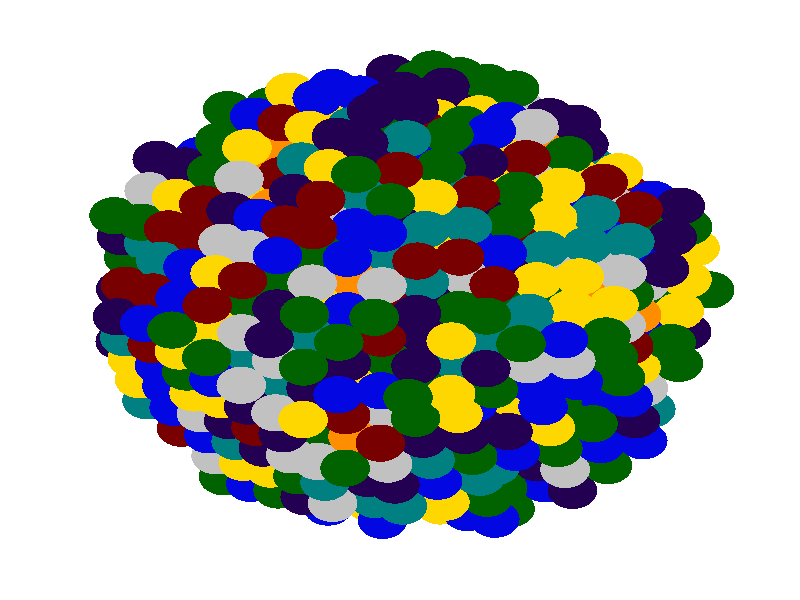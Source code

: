 #version 3.6;
#include "colors.inc"
#include "finish.inc"

global_settings {assumed_gamma 2.2 max_trace_level 6}
background {color White}
camera {orthographic
  right -43.90*x up 43.90*y
  direction 1.00*z
  location <0,0,50.00> look_at <0,0,0>}


light_source {<  -30.00,  30.00,   40.00> color Gray40 shadowless}
light_source {<  30.00,  30.00,   40.00> color Gray40 shadowless} 
light_source {<  30.0,  -30.00,   40.00> color Gray40 shadowless}
light_source {<  -30.0,  -30.00,   40.00> color Gray40 shadowless} 
light_source {<  0.0,  0.00,   40.00> color Gray25 shadowless}
// no fog
#declare simple = finish {phong 0.7 ambient 0.4 diffuse 0.55}
#declare pale = finish {ambient 0.9 diffuse 0.30 roughness 0.001 specular 0.2 }
#declare intermediate = finish {ambient 0.4 diffuse 0.6 specular 0.1 roughness 0.04}
#declare vmd = finish {ambient 0.2 diffuse 0.80 phong 0.25 phong_size 10.0 specular 0.2 roughness 0.1}
#declare jmol = finish {ambient 0.4 diffuse 0.6 specular 1 roughness 0.001 metallic}
#declare ase2 = finish {ambient 0.2 brilliance 3 diffuse 0.6 metallic specular 0.7 roughness 0.04 reflection 0.15}
#declare ase3 = finish {ambient 0.4 brilliance 2 diffuse 0.6 metallic specular 1.0 roughness 0.001 reflection 0.0}
#declare glass = finish {ambient 0.4 diffuse 0.35 specular 1.0 roughness 0.001}
#declare glass2 = finish {ambient 0.3 diffuse 0.3 specular 1.0 reflection 0.25 roughness 0.001}
#declare Rcell = 0.100;
#declare Rbond = 0.100;

#macro atom(LOC, R, COL, TRANS, FIN)
  sphere{LOC, R texture{pigment{color COL transmit TRANS} finish{FIN}}}
#end
#macro constrain(LOC, R, COL, TRANS FIN)
union{torus{R, Rcell rotate 45*z texture{pigment{color COL transmit TRANS} finish{FIN}}}
     torus{R, Rcell rotate -45*z texture{pigment{color COL transmit TRANS} finish{FIN}}}
     translate LOC}
#end

// no cell vertices
atom(<-13.05,  -6.59, -22.13>, 1.36, rgbt <0.47, 0.00, 0.00, 0.00>, 0.0, ase3) // #0
atom(<-12.61,  -4.28, -23.61>, 1.36, rgbt <0.75, 0.75, 0.75, 0.00>, 0.0, ase3) // #1
atom(<-14.29,  -5.83, -16.11>, 1.36, rgbt <1.00, 0.84, 0.00, 0.00>, 0.0, ase3) // #2
atom(<-13.88,  -7.36, -18.38>, 1.36, rgbt <0.00, 0.50, 0.50, 0.00>, 0.0, ase3) // #3
atom(<-13.45,  -5.05, -19.86>, 1.36, rgbt <0.16, 0.00, 0.33, 0.00>, 0.0, ase3) // #4
atom(<-14.07,   0.04, -25.09>, 1.36, rgbt <0.16, 0.00, 0.33, 0.00>, 0.0, ase3) // #5
atom(<-12.18,  -1.98, -25.08>, 1.36, rgbt <0.16, 0.00, 0.33, 0.00>, 0.0, ase3) // #6
atom(<-11.74,   0.33, -26.56>, 1.36, rgbt <0.04, 0.06, 0.88, 0.00>, 0.0, ase3) // #7
atom(<-14.51,  -2.26, -23.62>, 1.36, rgbt <1.00, 0.84, 0.00, 0.00>, 0.0, ase3) // #8
atom(<-14.91,  -0.73, -21.34>, 1.36, rgbt <1.00, 0.84, 0.00, 0.00>, 0.0, ase3) // #9
atom(<-13.01,  -2.75, -21.33>, 1.36, rgbt <0.47, 0.00, 0.00, 0.00>, 0.0, ase3) // #10
atom(<-12.58,  -0.44, -22.81>, 1.36, rgbt <0.16, 0.00, 0.33, 0.00>, 0.0, ase3) // #11
atom(<-15.35,  -3.04, -19.87>, 1.36, rgbt <0.16, 0.00, 0.33, 0.00>, 0.0, ase3) // #12
atom(<-15.32,   0.80, -19.07>, 1.36, rgbt <0.16, 0.00, 0.33, 0.00>, 0.0, ase3) // #13
atom(<-13.85,  -3.52, -17.58>, 1.36, rgbt <0.04, 0.06, 0.88, 0.00>, 0.0, ase3) // #14
atom(<-13.42,  -1.22, -19.06>, 1.36, rgbt <0.75, 0.75, 0.75, 0.00>, 0.0, ase3) // #15
atom(<-14.69,  -4.29, -13.83>, 1.36, rgbt <1.00, 0.84, 0.00, 0.00>, 0.0, ase3) // #16
atom(<-14.26,  -1.99, -15.31>, 1.36, rgbt <0.16, 0.00, 0.33, 0.00>, 0.0, ase3) // #17
atom(<-15.10,  -2.76, -11.56>, 1.36, rgbt <0.00, 0.50, 0.50, 0.00>, 0.0, ase3) // #18
atom(<-11.30,   2.63, -28.04>, 1.36, rgbt <0.00, 0.39, 0.00, 0.00>, 0.0, ase3) // #19
atom(<-13.64,   2.35, -26.57>, 1.36, rgbt <0.00, 0.39, 0.00, 0.00>, 0.0, ase3) // #20
atom(<-12.14,   1.86, -24.29>, 1.36, rgbt <0.04, 0.06, 0.88, 0.00>, 0.0, ase3) // #21
atom(<-11.71,   4.17, -25.76>, 1.36, rgbt <0.00, 0.50, 0.50, 0.00>, 0.0, ase3) // #22
atom(<-14.48,   1.57, -22.82>, 1.36, rgbt <0.04, 0.06, 0.88, 0.00>, 0.0, ase3) // #23
atom(<-14.88,   3.11, -20.55>, 1.36, rgbt <0.00, 0.39, 0.00, 0.00>, 0.0, ase3) // #24
atom(<-12.98,   1.09, -20.54>, 1.36, rgbt <0.47, 0.00, 0.00, 0.00>, 0.0, ase3) // #25
atom(<-12.55,   3.39, -22.01>, 1.36, rgbt <0.00, 0.50, 0.50, 0.00>, 0.0, ase3) // #26
atom(<-13.82,   0.32, -16.79>, 1.36, rgbt <1.00, 0.84, 0.00, 0.00>, 0.0, ase3) // #27
atom(<-13.39,   2.62, -18.26>, 1.36, rgbt <1.00, 0.55, 0.00, 0.00>, 0.0, ase3) // #28
atom(<-14.66,  -0.46, -13.04>, 1.36, rgbt <0.75, 0.75, 0.75, 0.00>, 0.0, ase3) // #29
atom(<-14.22,   1.85, -14.51>, 1.36, rgbt <0.00, 0.39, 0.00, 0.00>, 0.0, ase3) // #30
atom(<-15.50,  -1.23,  -9.28>, 1.36, rgbt <0.16, 0.00, 0.33, 0.00>, 0.0, ase3) // #31
atom(<-15.06,   1.08, -10.76>, 1.36, rgbt <0.47, 0.00, 0.00, 0.00>, 0.0, ase3) // #32
atom(<-12.11,   5.70, -23.49>, 1.36, rgbt <0.47, 0.00, 0.00, 0.00>, 0.0, ase3) // #33
atom(<-12.95,   4.93, -19.74>, 1.36, rgbt <0.75, 0.75, 0.75, 0.00>, 0.0, ase3) // #34
atom(<-15.28,   4.64, -18.27>, 1.36, rgbt <0.16, 0.00, 0.33, 0.00>, 0.0, ase3) // #35
atom(<-15.69,   6.17, -16.00>, 1.36, rgbt <0.00, 0.39, 0.00, 0.00>, 0.0, ase3) // #36
atom(<-13.79,   4.15, -15.99>, 1.36, rgbt <0.00, 0.50, 0.50, 0.00>, 0.0, ase3) // #37
atom(<-13.35,   6.46, -17.47>, 1.36, rgbt <0.16, 0.00, 0.33, 0.00>, 0.0, ase3) // #38
atom(<-14.19,   5.69, -13.71>, 1.36, rgbt <0.00, 0.39, 0.00, 0.00>, 0.0, ase3) // #39
atom(<-12.92,   8.76, -18.94>, 1.36, rgbt <0.47, 0.00, 0.00, 0.00>, 0.0, ase3) // #40
atom(<-13.32,  10.30, -16.67>, 1.36, rgbt <0.16, 0.00, 0.33, 0.00>, 0.0, ase3) // #41
atom(<-13.76,   7.99, -15.19>, 1.36, rgbt <0.75, 0.75, 0.75, 0.00>, 0.0, ase3) // #42
atom(< -9.68, -12.93, -20.64>, 1.36, rgbt <0.00, 0.39, 0.00, 0.00>, 0.0, ase3) // #43
atom(<-11.15,  -8.61, -22.12>, 1.36, rgbt <1.00, 0.84, 0.00, 0.00>, 0.0, ase3) // #44
atom(< -9.25, -10.63, -22.11>, 1.36, rgbt <0.16, 0.00, 0.33, 0.00>, 0.0, ase3) // #45
atom(<-11.99,  -9.38, -18.37>, 1.36, rgbt <0.47, 0.00, 0.00, 0.00>, 0.0, ase3) // #46
atom(<-10.09, -11.40, -18.36>, 1.36, rgbt <0.75, 0.75, 0.75, 0.00>, 0.0, ase3) // #47
atom(< -9.65,  -9.09, -19.84>, 1.36, rgbt <0.04, 0.06, 0.88, 0.00>, 0.0, ase3) // #48
atom(<-10.49,  -9.87, -16.09>, 1.36, rgbt <0.04, 0.06, 0.88, 0.00>, 0.0, ase3) // #49
atom(<-10.28,  -4.00, -25.07>, 1.36, rgbt <1.00, 0.84, 0.00, 0.00>, 0.0, ase3) // #50
atom(< -8.38,  -6.02, -25.07>, 1.36, rgbt <0.04, 0.06, 0.88, 0.00>, 0.0, ase3) // #51
atom(< -7.94,  -3.71, -26.54>, 1.36, rgbt <0.75, 0.75, 0.75, 0.00>, 0.0, ase3) // #52
atom(<-10.71,  -6.30, -23.60>, 1.36, rgbt <0.04, 0.06, 0.88, 0.00>, 0.0, ase3) // #53
atom(<-11.12,  -4.77, -21.32>, 1.36, rgbt <1.00, 0.84, 0.00, 0.00>, 0.0, ase3) // #54
atom(< -9.22,  -6.79, -21.32>, 1.36, rgbt <0.16, 0.00, 0.33, 0.00>, 0.0, ase3) // #55
atom(< -8.78,  -4.48, -22.79>, 1.36, rgbt <0.16, 0.00, 0.33, 0.00>, 0.0, ase3) // #56
atom(<-11.55,  -7.07, -19.85>, 1.36, rgbt <0.47, 0.00, 0.00, 0.00>, 0.0, ase3) // #57
atom(<-11.95,  -5.54, -17.57>, 1.36, rgbt <0.16, 0.00, 0.33, 0.00>, 0.0, ase3) // #58
atom(<-10.06,  -7.56, -17.56>, 1.36, rgbt <1.00, 0.55, 0.00, 0.00>, 0.0, ase3) // #59
atom(< -9.62,  -5.26, -19.04>, 1.36, rgbt <0.16, 0.00, 0.33, 0.00>, 0.0, ase3) // #60
atom(<-12.39,  -7.85, -16.10>, 1.36, rgbt <0.04, 0.06, 0.88, 0.00>, 0.0, ase3) // #61
atom(<-12.79,  -6.31, -13.82>, 1.36, rgbt <0.04, 0.06, 0.88, 0.00>, 0.0, ase3) // #62
atom(<-10.89,  -8.33, -13.81>, 1.36, rgbt <0.75, 0.75, 0.75, 0.00>, 0.0, ase3) // #63
atom(<-10.46,  -6.03, -15.29>, 1.36, rgbt <0.47, 0.00, 0.00, 0.00>, 0.0, ase3) // #64
atom(<-11.30,  -6.80, -11.54>, 1.36, rgbt <1.00, 0.84, 0.00, 0.00>, 0.0, ase3) // #65
atom(< -9.41,   0.61, -28.03>, 1.36, rgbt <0.00, 0.39, 0.00, 0.00>, 0.0, ase3) // #66
atom(< -7.51,  -1.41, -28.02>, 1.36, rgbt <0.47, 0.00, 0.00, 0.00>, 0.0, ase3) // #67
atom(< -9.84,  -1.69, -26.55>, 1.36, rgbt <0.16, 0.00, 0.33, 0.00>, 0.0, ase3) // #68
atom(<-10.24,  -0.16, -24.28>, 1.36, rgbt <1.00, 0.84, 0.00, 0.00>, 0.0, ase3) // #69
atom(< -8.35,  -2.18, -24.27>, 1.36, rgbt <0.00, 0.39, 0.00, 0.00>, 0.0, ase3) // #70
atom(< -7.91,   0.13, -25.75>, 1.36, rgbt <1.00, 0.84, 0.00, 0.00>, 0.0, ase3) // #71
atom(<-10.68,  -2.46, -22.80>, 1.36, rgbt <0.47, 0.00, 0.00, 0.00>, 0.0, ase3) // #72
atom(<-11.08,  -0.93, -20.53>, 1.36, rgbt <0.00, 0.39, 0.00, 0.00>, 0.0, ase3) // #73
atom(< -9.18,  -2.95, -20.52>, 1.36, rgbt <0.00, 0.50, 0.50, 0.00>, 0.0, ase3) // #74
atom(< -8.75,  -0.65, -21.99>, 1.36, rgbt <1.00, 0.84, 0.00, 0.00>, 0.0, ase3) // #75
atom(<-11.52,  -3.24, -19.05>, 1.36, rgbt <0.75, 0.75, 0.75, 0.00>, 0.0, ase3) // #76
atom(<-11.92,  -1.70, -16.78>, 1.36, rgbt <0.75, 0.75, 0.75, 0.00>, 0.0, ase3) // #77
atom(<-10.02,  -3.72, -16.77>, 1.36, rgbt <0.00, 0.50, 0.50, 0.00>, 0.0, ase3) // #78
atom(< -9.59,  -1.42, -18.24>, 1.36, rgbt <0.04, 0.06, 0.88, 0.00>, 0.0, ase3) // #79
atom(<-12.36,  -4.01, -15.30>, 1.36, rgbt <0.75, 0.75, 0.75, 0.00>, 0.0, ase3) // #80
atom(<-12.76,  -2.48, -13.03>, 1.36, rgbt <0.04, 0.06, 0.88, 0.00>, 0.0, ase3) // #81
atom(<-10.86,  -4.49, -13.02>, 1.36, rgbt <0.00, 0.39, 0.00, 0.00>, 0.0, ase3) // #82
atom(<-10.43,  -2.19, -14.49>, 1.36, rgbt <0.00, 0.50, 0.50, 0.00>, 0.0, ase3) // #83
atom(<-13.20,  -4.78, -11.55>, 1.36, rgbt <0.04, 0.06, 0.88, 0.00>, 0.0, ase3) // #84
atom(<-13.60,  -3.25,  -9.28>, 1.36, rgbt <0.47, 0.00, 0.00, 0.00>, 0.0, ase3) // #85
atom(<-11.70,  -5.27,  -9.27>, 1.36, rgbt <0.00, 0.39, 0.00, 0.00>, 0.0, ase3) // #86
atom(<-11.27,  -2.96, -10.74>, 1.36, rgbt <0.75, 0.75, 0.75, 0.00>, 0.0, ase3) // #87
atom(<-12.10,  -3.73,  -6.99>, 1.36, rgbt <1.00, 0.84, 0.00, 0.00>, 0.0, ase3) // #88
atom(< -7.07,   0.90, -29.50>, 1.36, rgbt <0.04, 0.06, 0.88, 0.00>, 0.0, ase3) // #89
atom(< -8.97,   2.92, -29.50>, 1.36, rgbt <0.04, 0.06, 0.88, 0.00>, 0.0, ase3) // #90
atom(< -9.37,   4.45, -27.23>, 1.36, rgbt <0.00, 0.39, 0.00, 0.00>, 0.0, ase3) // #91
atom(< -7.48,   2.43, -27.22>, 1.36, rgbt <0.75, 0.75, 0.75, 0.00>, 0.0, ase3) // #92
atom(< -7.04,   4.74, -28.70>, 1.36, rgbt <0.00, 0.39, 0.00, 0.00>, 0.0, ase3) // #93
atom(< -9.81,   2.15, -25.75>, 1.36, rgbt <0.00, 0.50, 0.50, 0.00>, 0.0, ase3) // #94
atom(<-10.21,   3.68, -23.48>, 1.36, rgbt <0.16, 0.00, 0.33, 0.00>, 0.0, ase3) // #95
atom(< -8.31,   1.66, -23.47>, 1.36, rgbt <1.00, 0.84, 0.00, 0.00>, 0.0, ase3) // #96
atom(< -7.88,   3.97, -24.95>, 1.36, rgbt <1.00, 0.84, 0.00, 0.00>, 0.0, ase3) // #97
atom(<-10.65,   1.37, -22.00>, 1.36, rgbt <0.00, 0.50, 0.50, 0.00>, 0.0, ase3) // #98
atom(<-11.05,   2.91, -19.73>, 1.36, rgbt <0.47, 0.00, 0.00, 0.00>, 0.0, ase3) // #99
atom(< -9.15,   0.89, -19.72>, 1.36, rgbt <0.16, 0.00, 0.33, 0.00>, 0.0, ase3) // #100
atom(< -8.72,   3.19, -21.20>, 1.36, rgbt <0.00, 0.50, 0.50, 0.00>, 0.0, ase3) // #101
atom(<-11.49,   0.60, -18.25>, 1.36, rgbt <0.04, 0.06, 0.88, 0.00>, 0.0, ase3) // #102
atom(<-11.89,   2.13, -15.98>, 1.36, rgbt <0.00, 0.50, 0.50, 0.00>, 0.0, ase3) // #103
atom(< -9.99,   0.12, -15.97>, 1.36, rgbt <0.00, 0.50, 0.50, 0.00>, 0.0, ase3) // #104
atom(< -9.56,   2.42, -17.45>, 1.36, rgbt <0.47, 0.00, 0.00, 0.00>, 0.0, ase3) // #105
atom(<-12.33,  -0.17, -14.50>, 1.36, rgbt <0.00, 0.50, 0.50, 0.00>, 0.0, ase3) // #106
atom(<-12.73,   1.36, -12.23>, 1.36, rgbt <0.04, 0.06, 0.88, 0.00>, 0.0, ase3) // #107
atom(<-10.83,  -0.66, -12.22>, 1.36, rgbt <0.04, 0.06, 0.88, 0.00>, 0.0, ase3) // #108
atom(<-10.40,   1.65, -13.70>, 1.36, rgbt <1.00, 0.55, 0.00, 0.00>, 0.0, ase3) // #109
atom(<-13.16,  -0.94, -10.75>, 1.36, rgbt <0.04, 0.06, 0.88, 0.00>, 0.0, ase3) // #110
atom(<-13.57,   0.59,  -8.48>, 1.36, rgbt <0.47, 0.00, 0.00, 0.00>, 0.0, ase3) // #111
atom(<-11.67,  -1.43,  -8.47>, 1.36, rgbt <0.16, 0.00, 0.33, 0.00>, 0.0, ase3) // #112
atom(<-11.23,   0.88,  -9.95>, 1.36, rgbt <0.16, 0.00, 0.33, 0.00>, 0.0, ase3) // #113
atom(<-14.00,  -1.71,  -7.00>, 1.36, rgbt <0.04, 0.06, 0.88, 0.00>, 0.0, ase3) // #114
atom(<-12.51,  -2.20,  -4.72>, 1.36, rgbt <0.00, 0.39, 0.00, 0.00>, 0.0, ase3) // #115
atom(<-12.07,   0.10,  -6.20>, 1.36, rgbt <0.04, 0.06, 0.88, 0.00>, 0.0, ase3) // #116
atom(< -7.44,   6.27, -26.43>, 1.36, rgbt <0.47, 0.00, 0.00, 0.00>, 0.0, ase3) // #117
atom(< -9.78,   5.98, -24.96>, 1.36, rgbt <0.47, 0.00, 0.00, 0.00>, 0.0, ase3) // #118
atom(<-10.18,   7.52, -22.68>, 1.36, rgbt <0.04, 0.06, 0.88, 0.00>, 0.0, ase3) // #119
atom(< -8.28,   5.50, -22.67>, 1.36, rgbt <1.00, 0.84, 0.00, 0.00>, 0.0, ase3) // #120
atom(< -7.85,   7.80, -24.15>, 1.36, rgbt <0.75, 0.75, 0.75, 0.00>, 0.0, ase3) // #121
atom(<-10.62,   5.21, -21.21>, 1.36, rgbt <1.00, 0.84, 0.00, 0.00>, 0.0, ase3) // #122
atom(<-11.02,   6.75, -18.93>, 1.36, rgbt <0.47, 0.00, 0.00, 0.00>, 0.0, ase3) // #123
atom(< -9.12,   4.73, -18.92>, 1.36, rgbt <0.04, 0.06, 0.88, 0.00>, 0.0, ase3) // #124
atom(< -8.69,   7.03, -20.40>, 1.36, rgbt <0.00, 0.39, 0.00, 0.00>, 0.0, ase3) // #125
atom(<-11.46,   4.44, -17.46>, 1.36, rgbt <0.04, 0.06, 0.88, 0.00>, 0.0, ase3) // #126
atom(<-11.86,   5.97, -15.18>, 1.36, rgbt <0.00, 0.39, 0.00, 0.00>, 0.0, ase3) // #127
atom(< -9.96,   3.95, -15.17>, 1.36, rgbt <0.04, 0.06, 0.88, 0.00>, 0.0, ase3) // #128
atom(< -9.53,   6.26, -16.65>, 1.36, rgbt <0.04, 0.06, 0.88, 0.00>, 0.0, ase3) // #129
atom(<-12.29,   3.67, -13.71>, 1.36, rgbt <0.75, 0.75, 0.75, 0.00>, 0.0, ase3) // #130
atom(<-12.70,   5.20, -11.43>, 1.36, rgbt <0.47, 0.00, 0.00, 0.00>, 0.0, ase3) // #131
atom(<-10.80,   3.18, -11.42>, 1.36, rgbt <1.00, 0.84, 0.00, 0.00>, 0.0, ase3) // #132
atom(<-10.36,   5.49, -12.90>, 1.36, rgbt <1.00, 0.55, 0.00, 0.00>, 0.0, ase3) // #133
atom(<-13.13,   2.90,  -9.96>, 1.36, rgbt <0.00, 0.50, 0.50, 0.00>, 0.0, ase3) // #134
atom(<-11.64,   2.41,  -7.67>, 1.36, rgbt <0.04, 0.06, 0.88, 0.00>, 0.0, ase3) // #135
atom(<-11.20,   4.71,  -9.15>, 1.36, rgbt <0.47, 0.00, 0.00, 0.00>, 0.0, ase3) // #136
atom(< -8.25,   9.34, -21.88>, 1.36, rgbt <0.00, 0.50, 0.50, 0.00>, 0.0, ase3) // #137
atom(<-10.59,   9.05, -20.41>, 1.36, rgbt <0.16, 0.00, 0.33, 0.00>, 0.0, ase3) // #138
atom(<-10.99,  10.58, -18.14>, 1.36, rgbt <0.04, 0.06, 0.88, 0.00>, 0.0, ase3) // #139
atom(< -9.09,   8.56, -18.13>, 1.36, rgbt <0.00, 0.50, 0.50, 0.00>, 0.0, ase3) // #140
atom(< -8.66,  10.87, -19.60>, 1.36, rgbt <0.04, 0.06, 0.88, 0.00>, 0.0, ase3) // #141
atom(<-11.42,   8.28, -16.66>, 1.36, rgbt <1.00, 0.84, 0.00, 0.00>, 0.0, ase3) // #142
atom(<-11.83,   9.81, -14.39>, 1.36, rgbt <0.16, 0.00, 0.33, 0.00>, 0.0, ase3) // #143
atom(< -9.93,   7.79, -14.38>, 1.36, rgbt <0.00, 0.50, 0.50, 0.00>, 0.0, ase3) // #144
atom(< -9.49,  10.10, -15.85>, 1.36, rgbt <0.47, 0.00, 0.00, 0.00>, 0.0, ase3) // #145
atom(<-12.26,   7.51, -12.91>, 1.36, rgbt <1.00, 0.84, 0.00, 0.00>, 0.0, ase3) // #146
atom(<-10.77,   7.02, -10.63>, 1.36, rgbt <0.47, 0.00, 0.00, 0.00>, 0.0, ase3) // #147
atom(<-10.33,   9.32, -12.10>, 1.36, rgbt <0.00, 0.39, 0.00, 0.00>, 0.0, ase3) // #148
atom(< -9.06,  12.40, -17.33>, 1.36, rgbt <1.00, 0.84, 0.00, 0.00>, 0.0, ase3) // #149
atom(< -9.90,  11.63, -13.58>, 1.36, rgbt <0.00, 0.39, 0.00, 0.00>, 0.0, ase3) // #150
atom(< -9.46,  13.93, -15.06>, 1.36, rgbt <0.00, 0.39, 0.00, 0.00>, 0.0, ase3) // #151
atom(< -7.35, -12.65, -22.10>, 1.36, rgbt <0.16, 0.00, 0.33, 0.00>, 0.0, ase3) // #152
atom(< -5.01, -12.36, -23.57>, 1.36, rgbt <0.16, 0.00, 0.33, 0.00>, 0.0, ase3) // #153
atom(< -8.19, -13.42, -18.35>, 1.36, rgbt <0.04, 0.06, 0.88, 0.00>, 0.0, ase3) // #154
atom(< -5.85, -13.13, -19.82>, 1.36, rgbt <1.00, 0.55, 0.00, 0.00>, 0.0, ase3) // #155
atom(< -6.69, -13.90, -16.07>, 1.36, rgbt <0.00, 0.39, 0.00, 0.00>, 0.0, ase3) // #156
atom(< -4.14,  -7.75, -26.52>, 1.36, rgbt <0.47, 0.00, 0.00, 0.00>, 0.0, ase3) // #157
atom(< -7.32,  -8.81, -21.31>, 1.36, rgbt <0.00, 0.39, 0.00, 0.00>, 0.0, ase3) // #158
atom(< -5.42, -10.83, -21.30>, 1.36, rgbt <0.16, 0.00, 0.33, 0.00>, 0.0, ase3) // #159
atom(< -4.98,  -8.52, -22.77>, 1.36, rgbt <0.16, 0.00, 0.33, 0.00>, 0.0, ase3) // #160
atom(< -7.75, -11.11, -19.83>, 1.36, rgbt <1.00, 0.55, 0.00, 0.00>, 0.0, ase3) // #161
atom(< -8.16,  -9.58, -17.56>, 1.36, rgbt <0.04, 0.06, 0.88, 0.00>, 0.0, ase3) // #162
atom(< -6.26, -11.60, -17.55>, 1.36, rgbt <0.47, 0.00, 0.00, 0.00>, 0.0, ase3) // #163
atom(< -5.82,  -9.29, -19.02>, 1.36, rgbt <1.00, 0.55, 0.00, 0.00>, 0.0, ase3) // #164
atom(< -8.59, -11.88, -16.08>, 1.36, rgbt <1.00, 0.84, 0.00, 0.00>, 0.0, ase3) // #165
atom(< -8.99, -10.35, -13.81>, 1.36, rgbt <0.00, 0.50, 0.50, 0.00>, 0.0, ase3) // #166
atom(< -7.10, -12.37, -13.80>, 1.36, rgbt <1.00, 0.84, 0.00, 0.00>, 0.0, ase3) // #167
atom(< -6.66, -10.07, -15.27>, 1.36, rgbt <0.04, 0.06, 0.88, 0.00>, 0.0, ase3) // #168
atom(< -7.50, -10.84, -11.52>, 1.36, rgbt <0.16, 0.00, 0.33, 0.00>, 0.0, ase3) // #169
atom(< -5.61,  -3.43, -28.01>, 1.36, rgbt <0.04, 0.06, 0.88, 0.00>, 0.0, ase3) // #170
atom(< -3.71,  -5.44, -28.00>, 1.36, rgbt <0.04, 0.06, 0.88, 0.00>, 0.0, ase3) // #171
atom(< -6.04,  -5.73, -26.53>, 1.36, rgbt <0.75, 0.75, 0.75, 0.00>, 0.0, ase3) // #172
atom(< -6.45,  -4.20, -24.26>, 1.36, rgbt <0.47, 0.00, 0.00, 0.00>, 0.0, ase3) // #173
atom(< -4.55,  -6.22, -24.25>, 1.36, rgbt <0.16, 0.00, 0.33, 0.00>, 0.0, ase3) // #174
atom(< -4.11,  -3.91, -25.73>, 1.36, rgbt <0.47, 0.00, 0.00, 0.00>, 0.0, ase3) // #175
atom(< -6.88,  -6.50, -22.78>, 1.36, rgbt <1.00, 0.84, 0.00, 0.00>, 0.0, ase3) // #176
atom(< -7.29,  -4.97, -20.51>, 1.36, rgbt <0.47, 0.00, 0.00, 0.00>, 0.0, ase3) // #177
atom(< -5.39,  -6.99, -20.50>, 1.36, rgbt <0.16, 0.00, 0.33, 0.00>, 0.0, ase3) // #178
atom(< -4.95,  -4.68, -21.98>, 1.36, rgbt <0.04, 0.06, 0.88, 0.00>, 0.0, ase3) // #179
atom(< -7.72,  -7.27, -19.03>, 1.36, rgbt <0.47, 0.00, 0.00, 0.00>, 0.0, ase3) // #180
atom(< -8.12,  -5.74, -16.76>, 1.36, rgbt <0.04, 0.06, 0.88, 0.00>, 0.0, ase3) // #181
atom(< -6.23,  -7.76, -16.75>, 1.36, rgbt <0.16, 0.00, 0.33, 0.00>, 0.0, ase3) // #182
atom(< -5.79,  -5.46, -18.23>, 1.36, rgbt <0.75, 0.75, 0.75, 0.00>, 0.0, ase3) // #183
atom(< -8.56,  -8.05, -15.28>, 1.36, rgbt <1.00, 0.84, 0.00, 0.00>, 0.0, ase3) // #184
atom(< -8.96,  -6.51, -13.01>, 1.36, rgbt <0.00, 0.50, 0.50, 0.00>, 0.0, ase3) // #185
atom(< -7.06,  -8.53, -13.00>, 1.36, rgbt <1.00, 0.55, 0.00, 0.00>, 0.0, ase3) // #186
atom(< -6.63,  -6.23, -14.48>, 1.36, rgbt <1.00, 0.84, 0.00, 0.00>, 0.0, ase3) // #187
atom(< -9.40,  -8.82, -11.53>, 1.36, rgbt <0.16, 0.00, 0.33, 0.00>, 0.0, ase3) // #188
atom(< -9.80,  -7.29,  -9.26>, 1.36, rgbt <1.00, 0.84, 0.00, 0.00>, 0.0, ase3) // #189
atom(< -7.90,  -9.31,  -9.25>, 1.36, rgbt <0.47, 0.00, 0.00, 0.00>, 0.0, ase3) // #190
atom(< -7.47,  -7.00, -10.73>, 1.36, rgbt <0.00, 0.50, 0.50, 0.00>, 0.0, ase3) // #191
atom(< -8.31,  -7.77,  -6.97>, 1.36, rgbt <0.16, 0.00, 0.33, 0.00>, 0.0, ase3) // #192
atom(< -4.74,   1.18, -30.96>, 1.36, rgbt <0.47, 0.00, 0.00, 0.00>, 0.0, ase3) // #193
atom(< -2.84,  -0.83, -30.95>, 1.36, rgbt <1.00, 0.84, 0.00, 0.00>, 0.0, ase3) // #194
atom(< -2.40,   1.47, -32.43>, 1.36, rgbt <0.04, 0.06, 0.88, 0.00>, 0.0, ase3) // #195
atom(< -5.17,  -1.12, -29.49>, 1.36, rgbt <0.16, 0.00, 0.33, 0.00>, 0.0, ase3) // #196
atom(< -5.58,   0.41, -27.21>, 1.36, rgbt <0.47, 0.00, 0.00, 0.00>, 0.0, ase3) // #197
atom(< -3.68,  -1.61, -27.20>, 1.36, rgbt <0.04, 0.06, 0.88, 0.00>, 0.0, ase3) // #198
atom(< -3.24,   0.70, -28.68>, 1.36, rgbt <0.04, 0.06, 0.88, 0.00>, 0.0, ase3) // #199
atom(< -6.01,  -1.89, -25.74>, 1.36, rgbt <0.75, 0.75, 0.75, 0.00>, 0.0, ase3) // #200
atom(< -6.42,  -0.36, -23.46>, 1.36, rgbt <1.00, 0.84, 0.00, 0.00>, 0.0, ase3) // #201
atom(< -4.52,  -2.38, -23.45>, 1.36, rgbt <0.00, 0.39, 0.00, 0.00>, 0.0, ase3) // #202
atom(< -4.08,  -0.07, -24.93>, 1.36, rgbt <0.00, 0.39, 0.00, 0.00>, 0.0, ase3) // #203
atom(< -6.85,  -2.66, -21.99>, 1.36, rgbt <0.75, 0.75, 0.75, 0.00>, 0.0, ase3) // #204
atom(< -7.25,  -1.13, -19.71>, 1.36, rgbt <0.47, 0.00, 0.00, 0.00>, 0.0, ase3) // #205
atom(< -5.36,  -3.15, -19.70>, 1.36, rgbt <0.04, 0.06, 0.88, 0.00>, 0.0, ase3) // #206
atom(< -4.92,  -0.85, -21.18>, 1.36, rgbt <0.00, 0.39, 0.00, 0.00>, 0.0, ase3) // #207
atom(< -7.69,  -3.44, -18.24>, 1.36, rgbt <0.00, 0.50, 0.50, 0.00>, 0.0, ase3) // #208
atom(< -8.09,  -1.90, -15.96>, 1.36, rgbt <1.00, 0.84, 0.00, 0.00>, 0.0, ase3) // #209
atom(< -6.19,  -3.92, -15.95>, 1.36, rgbt <0.47, 0.00, 0.00, 0.00>, 0.0, ase3) // #210
atom(< -5.76,  -1.62, -17.43>, 1.36, rgbt <0.16, 0.00, 0.33, 0.00>, 0.0, ase3) // #211
atom(< -8.53,  -4.21, -14.48>, 1.36, rgbt <0.00, 0.39, 0.00, 0.00>, 0.0, ase3) // #212
atom(< -8.93,  -2.68, -12.21>, 1.36, rgbt <0.00, 0.50, 0.50, 0.00>, 0.0, ase3) // #213
atom(< -7.03,  -4.70, -12.20>, 1.36, rgbt <0.00, 0.50, 0.50, 0.00>, 0.0, ase3) // #214
atom(< -6.60,  -2.39, -13.68>, 1.36, rgbt <0.47, 0.00, 0.00, 0.00>, 0.0, ase3) // #215
atom(< -9.37,  -4.98, -10.73>, 1.36, rgbt <0.16, 0.00, 0.33, 0.00>, 0.0, ase3) // #216
atom(< -9.77,  -3.45,  -8.46>, 1.36, rgbt <0.00, 0.39, 0.00, 0.00>, 0.0, ase3) // #217
atom(< -7.87,  -5.47,  -8.45>, 1.36, rgbt <0.00, 0.50, 0.50, 0.00>, 0.0, ase3) // #218
atom(< -7.44,  -3.16,  -9.93>, 1.36, rgbt <0.00, 0.50, 0.50, 0.00>, 0.0, ase3) // #219
atom(<-10.21,  -5.75,  -6.98>, 1.36, rgbt <0.04, 0.06, 0.88, 0.00>, 0.0, ase3) // #220
atom(<-10.61,  -4.22,  -4.71>, 1.36, rgbt <0.00, 0.39, 0.00, 0.00>, 0.0, ase3) // #221
atom(< -8.71,  -6.24,  -4.70>, 1.36, rgbt <0.75, 0.75, 0.75, 0.00>, 0.0, ase3) // #222
atom(< -8.28,  -3.93,  -6.18>, 1.36, rgbt <0.00, 0.50, 0.50, 0.00>, 0.0, ase3) // #223
atom(< -4.30,   3.49, -32.44>, 1.36, rgbt <0.00, 0.39, 0.00, 0.00>, 0.0, ase3) // #224
atom(< -2.81,   3.00, -30.16>, 1.36, rgbt <0.16, 0.00, 0.33, 0.00>, 0.0, ase3) // #225
atom(< -5.14,   2.72, -28.69>, 1.36, rgbt <0.00, 0.50, 0.50, 0.00>, 0.0, ase3) // #226
atom(< -5.55,   4.25, -26.42>, 1.36, rgbt <0.16, 0.00, 0.33, 0.00>, 0.0, ase3) // #227
atom(< -3.65,   2.23, -26.41>, 1.36, rgbt <0.00, 0.50, 0.50, 0.00>, 0.0, ase3) // #228
atom(< -3.21,   4.54, -27.88>, 1.36, rgbt <1.00, 0.84, 0.00, 0.00>, 0.0, ase3) // #229
atom(< -5.98,   1.95, -24.94>, 1.36, rgbt <0.47, 0.00, 0.00, 0.00>, 0.0, ase3) // #230
atom(< -6.38,   3.48, -22.67>, 1.36, rgbt <0.04, 0.06, 0.88, 0.00>, 0.0, ase3) // #231
atom(< -4.49,   1.46, -22.66>, 1.36, rgbt <0.04, 0.06, 0.88, 0.00>, 0.0, ase3) // #232
atom(< -4.05,   3.76, -24.13>, 1.36, rgbt <0.04, 0.06, 0.88, 0.00>, 0.0, ase3) // #233
atom(< -6.82,   1.17, -21.19>, 1.36, rgbt <1.00, 0.55, 0.00, 0.00>, 0.0, ase3) // #234
atom(< -7.22,   2.71, -18.92>, 1.36, rgbt <1.00, 0.55, 0.00, 0.00>, 0.0, ase3) // #235
atom(< -5.32,   0.69, -18.91>, 1.36, rgbt <0.47, 0.00, 0.00, 0.00>, 0.0, ase3) // #236
atom(< -4.89,   2.99, -20.38>, 1.36, rgbt <0.00, 0.39, 0.00, 0.00>, 0.0, ase3) // #237
atom(< -7.66,   0.40, -17.44>, 1.36, rgbt <0.00, 0.50, 0.50, 0.00>, 0.0, ase3) // #238
atom(< -8.06,   1.93, -15.16>, 1.36, rgbt <0.75, 0.75, 0.75, 0.00>, 0.0, ase3) // #239
atom(< -6.16,  -0.09, -15.16>, 1.36, rgbt <0.00, 0.50, 0.50, 0.00>, 0.0, ase3) // #240
atom(< -5.73,   2.22, -16.63>, 1.36, rgbt <0.16, 0.00, 0.33, 0.00>, 0.0, ase3) // #241
atom(< -8.50,  -0.37, -13.69>, 1.36, rgbt <1.00, 0.84, 0.00, 0.00>, 0.0, ase3) // #242
atom(< -8.90,   1.16, -11.41>, 1.36, rgbt <0.75, 0.75, 0.75, 0.00>, 0.0, ase3) // #243
atom(< -7.00,  -0.86, -11.41>, 1.36, rgbt <0.75, 0.75, 0.75, 0.00>, 0.0, ase3) // #244
atom(< -6.57,   1.45, -12.88>, 1.36, rgbt <0.00, 0.50, 0.50, 0.00>, 0.0, ase3) // #245
atom(< -9.34,  -1.14,  -9.94>, 1.36, rgbt <0.00, 0.39, 0.00, 0.00>, 0.0, ase3) // #246
atom(< -9.74,   0.39,  -7.66>, 1.36, rgbt <0.04, 0.06, 0.88, 0.00>, 0.0, ase3) // #247
atom(< -7.84,  -1.63,  -7.65>, 1.36, rgbt <1.00, 0.84, 0.00, 0.00>, 0.0, ase3) // #248
atom(< -7.41,   0.68,  -9.13>, 1.36, rgbt <0.75, 0.75, 0.75, 0.00>, 0.0, ase3) // #249
atom(<-10.17,  -1.92,  -6.19>, 1.36, rgbt <1.00, 0.84, 0.00, 0.00>, 0.0, ase3) // #250
atom(<-10.58,  -0.38,  -3.91>, 1.36, rgbt <0.47, 0.00, 0.00, 0.00>, 0.0, ase3) // #251
atom(< -8.68,  -2.40,  -3.90>, 1.36, rgbt <0.75, 0.75, 0.75, 0.00>, 0.0, ase3) // #252
atom(< -8.24,  -0.10,  -5.38>, 1.36, rgbt <0.00, 0.39, 0.00, 0.00>, 0.0, ase3) // #253
atom(< -7.18,  -2.89,  -1.62>, 1.36, rgbt <0.16, 0.00, 0.33, 0.00>, 0.0, ase3) // #254
atom(< -2.78,   6.84, -29.36>, 1.36, rgbt <1.00, 0.84, 0.00, 0.00>, 0.0, ase3) // #255
atom(< -5.11,   6.56, -27.89>, 1.36, rgbt <0.16, 0.00, 0.33, 0.00>, 0.0, ase3) // #256
atom(< -5.51,   8.09, -25.62>, 1.36, rgbt <0.16, 0.00, 0.33, 0.00>, 0.0, ase3) // #257
atom(< -3.62,   6.07, -25.61>, 1.36, rgbt <1.00, 0.84, 0.00, 0.00>, 0.0, ase3) // #258
atom(< -3.18,   8.37, -27.09>, 1.36, rgbt <0.75, 0.75, 0.75, 0.00>, 0.0, ase3) // #259
atom(< -5.95,   5.78, -24.14>, 1.36, rgbt <0.04, 0.06, 0.88, 0.00>, 0.0, ase3) // #260
atom(< -6.35,   7.32, -21.87>, 1.36, rgbt <1.00, 0.55, 0.00, 0.00>, 0.0, ase3) // #261
atom(< -4.45,   5.30, -21.86>, 1.36, rgbt <0.00, 0.39, 0.00, 0.00>, 0.0, ase3) // #262
atom(< -4.02,   7.60, -23.34>, 1.36, rgbt <0.75, 0.75, 0.75, 0.00>, 0.0, ase3) // #263
atom(< -6.79,   5.01, -20.39>, 1.36, rgbt <0.75, 0.75, 0.75, 0.00>, 0.0, ase3) // #264
atom(< -7.19,   6.54, -18.12>, 1.36, rgbt <1.00, 0.84, 0.00, 0.00>, 0.0, ase3) // #265
atom(< -5.29,   4.53, -18.11>, 1.36, rgbt <0.04, 0.06, 0.88, 0.00>, 0.0, ase3) // #266
atom(< -4.86,   6.83, -19.59>, 1.36, rgbt <0.16, 0.00, 0.33, 0.00>, 0.0, ase3) // #267
atom(< -7.63,   4.24, -16.64>, 1.36, rgbt <1.00, 0.84, 0.00, 0.00>, 0.0, ase3) // #268
atom(< -8.03,   5.77, -14.37>, 1.36, rgbt <0.00, 0.50, 0.50, 0.00>, 0.0, ase3) // #269
atom(< -6.13,   3.75, -14.36>, 1.36, rgbt <0.00, 0.50, 0.50, 0.00>, 0.0, ase3) // #270
atom(< -5.70,   6.06, -15.84>, 1.36, rgbt <0.00, 0.39, 0.00, 0.00>, 0.0, ase3) // #271
atom(< -8.47,   3.47, -12.89>, 1.36, rgbt <0.47, 0.00, 0.00, 0.00>, 0.0, ase3) // #272
atom(< -8.87,   5.00, -10.62>, 1.36, rgbt <0.00, 0.39, 0.00, 0.00>, 0.0, ase3) // #273
atom(< -6.97,   2.98, -10.61>, 1.36, rgbt <0.47, 0.00, 0.00, 0.00>, 0.0, ase3) // #274
atom(< -6.54,   5.29, -12.08>, 1.36, rgbt <0.00, 0.39, 0.00, 0.00>, 0.0, ase3) // #275
atom(< -9.30,   2.69,  -9.14>, 1.36, rgbt <0.75, 0.75, 0.75, 0.00>, 0.0, ase3) // #276
atom(< -9.71,   4.23,  -6.87>, 1.36, rgbt <0.75, 0.75, 0.75, 0.00>, 0.0, ase3) // #277
atom(< -7.81,   2.21,  -6.86>, 1.36, rgbt <0.00, 0.39, 0.00, 0.00>, 0.0, ase3) // #278
atom(< -7.37,   4.51,  -8.33>, 1.36, rgbt <1.00, 0.84, 0.00, 0.00>, 0.0, ase3) // #279
atom(<-10.14,   1.92,  -5.39>, 1.36, rgbt <1.00, 0.84, 0.00, 0.00>, 0.0, ase3) // #280
atom(< -8.65,   1.44,  -3.11>, 1.36, rgbt <0.47, 0.00, 0.00, 0.00>, 0.0, ase3) // #281
atom(< -8.21,   3.74,  -4.58>, 1.36, rgbt <0.75, 0.75, 0.75, 0.00>, 0.0, ase3) // #282
atom(< -5.92,   9.62, -23.35>, 1.36, rgbt <0.04, 0.06, 0.88, 0.00>, 0.0, ase3) // #283
atom(< -6.32,  11.15, -21.07>, 1.36, rgbt <1.00, 0.84, 0.00, 0.00>, 0.0, ase3) // #284
atom(< -4.42,   9.14, -21.06>, 1.36, rgbt <0.00, 0.50, 0.50, 0.00>, 0.0, ase3) // #285
atom(< -3.99,  11.44, -22.54>, 1.36, rgbt <0.04, 0.06, 0.88, 0.00>, 0.0, ase3) // #286
atom(< -6.76,   8.85, -19.59>, 1.36, rgbt <1.00, 0.55, 0.00, 0.00>, 0.0, ase3) // #287
atom(< -7.16,  10.38, -17.32>, 1.36, rgbt <0.16, 0.00, 0.33, 0.00>, 0.0, ase3) // #288
atom(< -5.26,   8.36, -17.31>, 1.36, rgbt <0.47, 0.00, 0.00, 0.00>, 0.0, ase3) // #289
atom(< -4.83,  10.67, -18.79>, 1.36, rgbt <0.16, 0.00, 0.33, 0.00>, 0.0, ase3) // #290
atom(< -7.60,   8.08, -15.84>, 1.36, rgbt <1.00, 0.55, 0.00, 0.00>, 0.0, ase3) // #291
atom(< -8.00,   9.61, -13.57>, 1.36, rgbt <1.00, 0.55, 0.00, 0.00>, 0.0, ase3) // #292
atom(< -6.10,   7.59, -13.56>, 1.36, rgbt <0.47, 0.00, 0.00, 0.00>, 0.0, ase3) // #293
atom(< -5.66,   9.90, -15.04>, 1.36, rgbt <0.00, 0.39, 0.00, 0.00>, 0.0, ase3) // #294
atom(< -8.43,   7.31, -12.09>, 1.36, rgbt <1.00, 0.84, 0.00, 0.00>, 0.0, ase3) // #295
atom(< -8.84,   8.84,  -9.82>, 1.36, rgbt <0.75, 0.75, 0.75, 0.00>, 0.0, ase3) // #296
atom(< -6.94,   6.82,  -9.81>, 1.36, rgbt <1.00, 0.55, 0.00, 0.00>, 0.0, ase3) // #297
atom(< -6.50,   9.12, -11.29>, 1.36, rgbt <0.47, 0.00, 0.00, 0.00>, 0.0, ase3) // #298
atom(< -9.27,   6.53,  -8.34>, 1.36, rgbt <0.16, 0.00, 0.33, 0.00>, 0.0, ase3) // #299
atom(< -7.78,   6.05,  -6.06>, 1.36, rgbt <0.04, 0.06, 0.88, 0.00>, 0.0, ase3) // #300
atom(< -4.39,  12.97, -20.27>, 1.36, rgbt <0.04, 0.06, 0.88, 0.00>, 0.0, ase3) // #301
atom(< -6.73,  12.69, -18.80>, 1.36, rgbt <0.00, 0.39, 0.00, 0.00>, 0.0, ase3) // #302
atom(< -7.13,  14.22, -16.52>, 1.36, rgbt <0.00, 0.39, 0.00, 0.00>, 0.0, ase3) // #303
atom(< -5.23,  12.20, -16.51>, 1.36, rgbt <0.75, 0.75, 0.75, 0.00>, 0.0, ase3) // #304
atom(< -4.79,  14.51, -17.99>, 1.36, rgbt <0.16, 0.00, 0.33, 0.00>, 0.0, ase3) // #305
atom(< -7.56,  11.92, -15.05>, 1.36, rgbt <0.16, 0.00, 0.33, 0.00>, 0.0, ase3) // #306
atom(< -7.97,  13.45, -12.77>, 1.36, rgbt <0.04, 0.06, 0.88, 0.00>, 0.0, ase3) // #307
atom(< -6.07,  11.43, -12.76>, 1.36, rgbt <1.00, 0.55, 0.00, 0.00>, 0.0, ase3) // #308
atom(< -5.63,  13.73, -14.24>, 1.36, rgbt <0.16, 0.00, 0.33, 0.00>, 0.0, ase3) // #309
atom(< -8.40,  11.14, -11.30>, 1.36, rgbt <1.00, 0.84, 0.00, 0.00>, 0.0, ase3) // #310
atom(< -6.47,  12.96, -10.49>, 1.36, rgbt <0.47, 0.00, 0.00, 0.00>, 0.0, ase3) // #311
atom(< -6.04,  15.27, -11.97>, 1.36, rgbt <1.00, 0.84, 0.00, 0.00>, 0.0, ase3) // #312
atom(< -2.68, -12.07, -25.04>, 1.36, rgbt <1.00, 0.84, 0.00, 0.00>, 0.0, ase3) // #313
atom(< -0.35, -11.79, -26.51>, 1.36, rgbt <0.75, 0.75, 0.75, 0.00>, 0.0, ase3) // #314
atom(< -3.52, -12.85, -21.29>, 1.36, rgbt <0.00, 0.39, 0.00, 0.00>, 0.0, ase3) // #315
atom(< -1.62, -14.87, -21.28>, 1.36, rgbt <1.00, 0.84, 0.00, 0.00>, 0.0, ase3) // #316
atom(< -1.19, -12.56, -22.76>, 1.36, rgbt <0.16, 0.00, 0.33, 0.00>, 0.0, ase3) // #317
atom(< -3.95, -15.15, -19.81>, 1.36, rgbt <0.04, 0.06, 0.88, 0.00>, 0.0, ase3) // #318
atom(< -4.36, -13.62, -17.54>, 1.36, rgbt <0.00, 0.50, 0.50, 0.00>, 0.0, ase3) // #319
atom(< -2.02, -13.33, -19.01>, 1.36, rgbt <0.00, 0.50, 0.50, 0.00>, 0.0, ase3) // #320
atom(< -5.20, -14.39, -13.79>, 1.36, rgbt <0.16, 0.00, 0.33, 0.00>, 0.0, ase3) // #321
atom(< -2.86, -14.10, -15.26>, 1.36, rgbt <0.00, 0.39, 0.00, 0.00>, 0.0, ase3) // #322
atom(< -3.70, -14.88, -11.50>, 1.36, rgbt <0.75, 0.75, 0.75, 0.00>, 0.0, ase3) // #323
atom(< -1.81,  -7.46, -27.99>, 1.36, rgbt <0.16, 0.00, 0.33, 0.00>, 0.0, ase3) // #324
atom(<  0.09,  -9.48, -27.98>, 1.36, rgbt <0.47, 0.00, 0.00, 0.00>, 0.0, ase3) // #325
atom(<  0.52,  -7.18, -29.46>, 1.36, rgbt <0.04, 0.06, 0.88, 0.00>, 0.0, ase3) // #326
atom(< -2.25,  -9.77, -26.52>, 1.36, rgbt <0.75, 0.75, 0.75, 0.00>, 0.0, ase3) // #327
atom(< -2.65,  -8.24, -24.24>, 1.36, rgbt <1.00, 0.55, 0.00, 0.00>, 0.0, ase3) // #328
atom(< -0.75, -10.26, -24.23>, 1.36, rgbt <1.00, 0.84, 0.00, 0.00>, 0.0, ase3) // #329
atom(< -0.32,  -7.95, -25.71>, 1.36, rgbt <0.16, 0.00, 0.33, 0.00>, 0.0, ase3) // #330
atom(< -3.08, -10.54, -22.77>, 1.36, rgbt <0.00, 0.50, 0.50, 0.00>, 0.0, ase3) // #331
atom(< -3.49,  -9.01, -20.49>, 1.36, rgbt <1.00, 0.84, 0.00, 0.00>, 0.0, ase3) // #332
atom(< -1.59, -11.03, -20.48>, 1.36, rgbt <1.00, 0.55, 0.00, 0.00>, 0.0, ase3) // #333
atom(< -1.15,  -8.72, -21.96>, 1.36, rgbt <0.75, 0.75, 0.75, 0.00>, 0.0, ase3) // #334
atom(< -3.92, -11.31, -19.01>, 1.36, rgbt <1.00, 0.84, 0.00, 0.00>, 0.0, ase3) // #335
atom(< -4.33,  -9.78, -16.74>, 1.36, rgbt <0.75, 0.75, 0.75, 0.00>, 0.0, ase3) // #336
atom(< -2.43, -11.80, -16.73>, 1.36, rgbt <1.00, 0.55, 0.00, 0.00>, 0.0, ase3) // #337
atom(< -1.99,  -9.49, -18.21>, 1.36, rgbt <1.00, 0.55, 0.00, 0.00>, 0.0, ase3) // #338
atom(< -4.76, -12.09, -15.26>, 1.36, rgbt <1.00, 0.55, 0.00, 0.00>, 0.0, ase3) // #339
atom(< -5.17, -10.55, -12.99>, 1.36, rgbt <0.00, 0.39, 0.00, 0.00>, 0.0, ase3) // #340
atom(< -3.27, -12.57, -12.98>, 1.36, rgbt <1.00, 0.55, 0.00, 0.00>, 0.0, ase3) // #341
atom(< -2.83, -10.27, -14.46>, 1.36, rgbt <0.00, 0.39, 0.00, 0.00>, 0.0, ase3) // #342
atom(< -5.60, -12.86, -11.51>, 1.36, rgbt <0.00, 0.39, 0.00, 0.00>, 0.0, ase3) // #343
atom(< -6.00, -11.32,  -9.24>, 1.36, rgbt <0.75, 0.75, 0.75, 0.00>, 0.0, ase3) // #344
atom(< -4.11, -13.34,  -9.23>, 1.36, rgbt <0.00, 0.50, 0.50, 0.00>, 0.0, ase3) // #345
atom(< -3.67, -11.04, -10.71>, 1.36, rgbt <1.00, 0.55, 0.00, 0.00>, 0.0, ase3) // #346
atom(< -4.51, -11.81,  -6.96>, 1.36, rgbt <0.75, 0.75, 0.75, 0.00>, 0.0, ase3) // #347
atom(< -0.94,  -2.85, -30.95>, 1.36, rgbt <1.00, 0.84, 0.00, 0.00>, 0.0, ase3) // #348
atom(<  0.96,  -4.87, -30.94>, 1.36, rgbt <0.00, 0.50, 0.50, 0.00>, 0.0, ase3) // #349
atom(<  1.39,  -2.57, -32.41>, 1.36, rgbt <0.04, 0.06, 0.88, 0.00>, 0.0, ase3) // #350
atom(< -1.78,  -3.63, -27.20>, 1.36, rgbt <0.16, 0.00, 0.33, 0.00>, 0.0, ase3) // #351
atom(<  0.12,  -5.65, -27.19>, 1.36, rgbt <0.75, 0.75, 0.75, 0.00>, 0.0, ase3) // #352
atom(<  0.55,  -3.34, -28.66>, 1.36, rgbt <0.75, 0.75, 0.75, 0.00>, 0.0, ase3) // #353
atom(< -2.21,  -5.93, -25.72>, 1.36, rgbt <0.47, 0.00, 0.00, 0.00>, 0.0, ase3) // #354
atom(< -2.62,  -4.40, -23.44>, 1.36, rgbt <0.16, 0.00, 0.33, 0.00>, 0.0, ase3) // #355
atom(< -0.72,  -6.42, -23.44>, 1.36, rgbt <0.16, 0.00, 0.33, 0.00>, 0.0, ase3) // #356
atom(< -0.28,  -4.11, -24.91>, 1.36, rgbt <0.00, 0.39, 0.00, 0.00>, 0.0, ase3) // #357
atom(< -3.05,  -6.70, -21.97>, 1.36, rgbt <1.00, 0.55, 0.00, 0.00>, 0.0, ase3) // #358
atom(< -3.46,  -5.17, -19.69>, 1.36, rgbt <0.75, 0.75, 0.75, 0.00>, 0.0, ase3) // #359
atom(< -1.56,  -7.19, -19.69>, 1.36, rgbt <0.75, 0.75, 0.75, 0.00>, 0.0, ase3) // #360
atom(< -1.12,  -4.88, -21.16>, 1.36, rgbt <0.75, 0.75, 0.75, 0.00>, 0.0, ase3) // #361
atom(< -3.89,  -7.48, -18.22>, 1.36, rgbt <0.00, 0.39, 0.00, 0.00>, 0.0, ase3) // #362
atom(< -4.30,  -5.94, -15.94>, 1.36, rgbt <0.00, 0.39, 0.00, 0.00>, 0.0, ase3) // #363
atom(< -2.40,  -7.96, -15.93>, 1.36, rgbt <0.47, 0.00, 0.00, 0.00>, 0.0, ase3) // #364
atom(< -1.96,  -5.66, -17.41>, 1.36, rgbt <0.04, 0.06, 0.88, 0.00>, 0.0, ase3) // #365
atom(< -4.73,  -8.25, -14.47>, 1.36, rgbt <0.00, 0.50, 0.50, 0.00>, 0.0, ase3) // #366
atom(< -5.13,  -6.71, -12.19>, 1.36, rgbt <1.00, 0.84, 0.00, 0.00>, 0.0, ase3) // #367
atom(< -3.24,  -8.73, -12.18>, 1.36, rgbt <0.47, 0.00, 0.00, 0.00>, 0.0, ase3) // #368
atom(< -2.80,  -6.43, -13.66>, 1.36, rgbt <0.00, 0.50, 0.50, 0.00>, 0.0, ase3) // #369
atom(< -5.57,  -9.02, -10.72>, 1.36, rgbt <0.16, 0.00, 0.33, 0.00>, 0.0, ase3) // #370
atom(< -5.97,  -7.49,  -8.44>, 1.36, rgbt <1.00, 0.55, 0.00, 0.00>, 0.0, ase3) // #371
atom(< -4.07,  -9.51,  -8.43>, 1.36, rgbt <0.00, 0.39, 0.00, 0.00>, 0.0, ase3) // #372
atom(< -3.64,  -7.20,  -9.91>, 1.36, rgbt <0.00, 0.39, 0.00, 0.00>, 0.0, ase3) // #373
atom(< -6.81,  -8.26,  -4.69>, 1.36, rgbt <0.75, 0.75, 0.75, 0.00>, 0.0, ase3) // #374
atom(< -6.41,  -9.79,  -6.97>, 1.36, rgbt <0.16, 0.00, 0.33, 0.00>, 0.0, ase3) // #375
atom(< -4.48,  -7.97,  -6.16>, 1.36, rgbt <0.04, 0.06, 0.88, 0.00>, 0.0, ase3) // #376
atom(< -5.32,  -8.75,  -2.41>, 1.36, rgbt <1.00, 0.84, 0.00, 0.00>, 0.0, ase3) // #377
atom(<  1.42,   1.27, -31.62>, 1.36, rgbt <0.16, 0.00, 0.33, 0.00>, 0.0, ase3) // #378
atom(< -0.91,   0.98, -30.15>, 1.36, rgbt <1.00, 0.55, 0.00, 0.00>, 0.0, ase3) // #379
atom(<  0.99,  -1.04, -30.14>, 1.36, rgbt <0.00, 0.50, 0.50, 0.00>, 0.0, ase3) // #380
atom(< -1.34,  -1.32, -28.67>, 1.36, rgbt <0.04, 0.06, 0.88, 0.00>, 0.0, ase3) // #381
atom(< -1.75,   0.21, -26.40>, 1.36, rgbt <0.00, 0.39, 0.00, 0.00>, 0.0, ase3) // #382
atom(<  0.15,  -1.81, -26.39>, 1.36, rgbt <0.00, 0.50, 0.50, 0.00>, 0.0, ase3) // #383
atom(<  0.59,   0.50, -27.87>, 1.36, rgbt <0.16, 0.00, 0.33, 0.00>, 0.0, ase3) // #384
atom(< -2.18,  -2.09, -24.92>, 1.36, rgbt <0.16, 0.00, 0.33, 0.00>, 0.0, ase3) // #385
atom(< -2.59,  -0.56, -22.65>, 1.36, rgbt <0.04, 0.06, 0.88, 0.00>, 0.0, ase3) // #386
atom(< -0.69,  -2.58, -22.64>, 1.36, rgbt <1.00, 0.84, 0.00, 0.00>, 0.0, ase3) // #387
atom(< -0.25,  -0.27, -24.12>, 1.36, rgbt <0.00, 0.50, 0.50, 0.00>, 0.0, ase3) // #388
atom(< -3.02,  -2.87, -21.17>, 1.36, rgbt <0.47, 0.00, 0.00, 0.00>, 0.0, ase3) // #389
atom(< -3.43,  -1.33, -18.90>, 1.36, rgbt <0.75, 0.75, 0.75, 0.00>, 0.0, ase3) // #390
atom(< -1.53,  -3.35, -18.89>, 1.36, rgbt <0.04, 0.06, 0.88, 0.00>, 0.0, ase3) // #391
atom(< -1.09,  -1.05, -20.36>, 1.36, rgbt <0.75, 0.75, 0.75, 0.00>, 0.0, ase3) // #392
atom(< -3.86,  -3.64, -17.42>, 1.36, rgbt <0.16, 0.00, 0.33, 0.00>, 0.0, ase3) // #393
atom(< -4.26,  -2.10, -15.15>, 1.36, rgbt <0.04, 0.06, 0.88, 0.00>, 0.0, ase3) // #394
atom(< -2.37,  -4.12, -15.14>, 1.36, rgbt <1.00, 0.55, 0.00, 0.00>, 0.0, ase3) // #395
atom(< -1.93,  -1.82, -16.61>, 1.36, rgbt <0.04, 0.06, 0.88, 0.00>, 0.0, ase3) // #396
atom(< -4.70,  -4.41, -13.67>, 1.36, rgbt <1.00, 0.84, 0.00, 0.00>, 0.0, ase3) // #397
atom(< -5.10,  -2.88, -11.40>, 1.36, rgbt <0.00, 0.39, 0.00, 0.00>, 0.0, ase3) // #398
atom(< -3.20,  -4.90, -11.39>, 1.36, rgbt <0.47, 0.00, 0.00, 0.00>, 0.0, ase3) // #399
atom(< -2.77,  -2.59, -12.86>, 1.36, rgbt <0.16, 0.00, 0.33, 0.00>, 0.0, ase3) // #400
atom(< -5.54,  -5.18,  -9.92>, 1.36, rgbt <1.00, 0.55, 0.00, 0.00>, 0.0, ase3) // #401
atom(< -5.94,  -3.65,  -7.65>, 1.36, rgbt <0.47, 0.00, 0.00, 0.00>, 0.0, ase3) // #402
atom(< -4.04,  -5.67,  -7.64>, 1.36, rgbt <1.00, 0.84, 0.00, 0.00>, 0.0, ase3) // #403
atom(< -3.61,  -3.36,  -9.11>, 1.36, rgbt <1.00, 0.55, 0.00, 0.00>, 0.0, ase3) // #404
atom(< -6.38,  -5.95,  -6.17>, 1.36, rgbt <0.00, 0.50, 0.50, 0.00>, 0.0, ase3) // #405
atom(< -6.78,  -4.42,  -3.89>, 1.36, rgbt <0.75, 0.75, 0.75, 0.00>, 0.0, ase3) // #406
atom(< -4.88,  -6.44,  -3.89>, 1.36, rgbt <0.16, 0.00, 0.33, 0.00>, 0.0, ase3) // #407
atom(< -4.45,  -4.14,  -5.36>, 1.36, rgbt <0.00, 0.50, 0.50, 0.00>, 0.0, ase3) // #408
atom(< -5.29,  -4.91,  -1.61>, 1.36, rgbt <0.00, 0.39, 0.00, 0.00>, 0.0, ase3) // #409
atom(< -0.47,   3.29, -31.63>, 1.36, rgbt <1.00, 0.84, 0.00, 0.00>, 0.0, ase3) // #410
atom(< -0.88,   4.82, -29.35>, 1.36, rgbt <0.16, 0.00, 0.33, 0.00>, 0.0, ase3) // #411
atom(<  1.02,   2.80, -29.34>, 1.36, rgbt <1.00, 0.55, 0.00, 0.00>, 0.0, ase3) // #412
atom(<  1.46,   5.11, -30.82>, 1.36, rgbt <1.00, 0.84, 0.00, 0.00>, 0.0, ase3) // #413
atom(< -1.31,   2.52, -27.87>, 1.36, rgbt <1.00, 0.55, 0.00, 0.00>, 0.0, ase3) // #414
atom(< -1.72,   4.05, -25.60>, 1.36, rgbt <1.00, 0.55, 0.00, 0.00>, 0.0, ase3) // #415
atom(<  0.18,   2.03, -25.59>, 1.36, rgbt <1.00, 0.55, 0.00, 0.00>, 0.0, ase3) // #416
atom(<  0.62,   4.34, -27.07>, 1.36, rgbt <1.00, 0.55, 0.00, 0.00>, 0.0, ase3) // #417
atom(< -2.15,   1.75, -24.12>, 1.36, rgbt <0.16, 0.00, 0.33, 0.00>, 0.0, ase3) // #418
atom(< -2.56,   3.28, -21.85>, 1.36, rgbt <0.04, 0.06, 0.88, 0.00>, 0.0, ase3) // #419
atom(< -0.66,   1.26, -21.84>, 1.36, rgbt <0.00, 0.50, 0.50, 0.00>, 0.0, ase3) // #420
atom(< -0.22,   3.56, -23.32>, 1.36, rgbt <0.00, 0.50, 0.50, 0.00>, 0.0, ase3) // #421
atom(< -2.99,   0.97, -20.37>, 1.36, rgbt <1.00, 0.84, 0.00, 0.00>, 0.0, ase3) // #422
atom(< -3.39,   2.51, -18.10>, 1.36, rgbt <0.47, 0.00, 0.00, 0.00>, 0.0, ase3) // #423
atom(< -1.50,   0.49, -18.09>, 1.36, rgbt <1.00, 0.84, 0.00, 0.00>, 0.0, ase3) // #424
atom(< -1.06,   2.79, -19.57>, 1.36, rgbt <0.00, 0.39, 0.00, 0.00>, 0.0, ase3) // #425
atom(< -3.83,   0.20, -16.62>, 1.36, rgbt <0.75, 0.75, 0.75, 0.00>, 0.0, ase3) // #426
atom(< -4.23,   1.73, -14.35>, 1.36, rgbt <0.75, 0.75, 0.75, 0.00>, 0.0, ase3) // #427
atom(< -2.33,  -0.29, -14.34>, 1.36, rgbt <0.16, 0.00, 0.33, 0.00>, 0.0, ase3) // #428
atom(< -1.90,   2.02, -15.82>, 1.36, rgbt <0.00, 0.50, 0.50, 0.00>, 0.0, ase3) // #429
atom(< -4.67,  -0.57, -12.87>, 1.36, rgbt <0.75, 0.75, 0.75, 0.00>, 0.0, ase3) // #430
atom(< -5.07,   0.96, -10.60>, 1.36, rgbt <0.00, 0.50, 0.50, 0.00>, 0.0, ase3) // #431
atom(< -3.17,  -1.06, -10.59>, 1.36, rgbt <1.00, 0.55, 0.00, 0.00>, 0.0, ase3) // #432
atom(< -2.74,   1.25, -12.07>, 1.36, rgbt <0.47, 0.00, 0.00, 0.00>, 0.0, ase3) // #433
atom(< -5.51,  -1.34,  -9.12>, 1.36, rgbt <0.04, 0.06, 0.88, 0.00>, 0.0, ase3) // #434
atom(< -5.91,   0.19,  -6.85>, 1.36, rgbt <1.00, 0.84, 0.00, 0.00>, 0.0, ase3) // #435
atom(< -4.01,  -1.83,  -6.84>, 1.36, rgbt <1.00, 0.55, 0.00, 0.00>, 0.0, ase3) // #436
atom(< -3.58,   0.47,  -8.32>, 1.36, rgbt <0.16, 0.00, 0.33, 0.00>, 0.0, ase3) // #437
atom(< -6.35,  -2.12,  -5.37>, 1.36, rgbt <0.47, 0.00, 0.00, 0.00>, 0.0, ase3) // #438
atom(< -6.75,  -0.58,  -3.10>, 1.36, rgbt <0.16, 0.00, 0.33, 0.00>, 0.0, ase3) // #439
atom(< -4.85,  -2.60,  -3.09>, 1.36, rgbt <0.00, 0.50, 0.50, 0.00>, 0.0, ase3) // #440
atom(< -4.42,  -0.30,  -4.57>, 1.36, rgbt <1.00, 0.84, 0.00, 0.00>, 0.0, ase3) // #441
atom(< -5.25,  -1.07,  -0.82>, 1.36, rgbt <0.00, 0.39, 0.00, 0.00>, 0.0, ase3) // #442
atom(< -0.44,   7.13, -30.83>, 1.36, rgbt <0.04, 0.06, 0.88, 0.00>, 0.0, ase3) // #443
atom(< -0.85,   8.66, -28.55>, 1.36, rgbt <0.04, 0.06, 0.88, 0.00>, 0.0, ase3) // #444
atom(<  1.05,   6.64, -28.55>, 1.36, rgbt <0.75, 0.75, 0.75, 0.00>, 0.0, ase3) // #445
atom(< -1.28,   6.36, -27.08>, 1.36, rgbt <0.00, 0.39, 0.00, 0.00>, 0.0, ase3) // #446
atom(< -1.68,   7.89, -24.80>, 1.36, rgbt <0.47, 0.00, 0.00, 0.00>, 0.0, ase3) // #447
atom(<  0.21,   5.87, -24.79>, 1.36, rgbt <0.16, 0.00, 0.33, 0.00>, 0.0, ase3) // #448
atom(<  0.65,   8.17, -26.27>, 1.36, rgbt <0.75, 0.75, 0.75, 0.00>, 0.0, ase3) // #449
atom(< -2.12,   5.58, -23.33>, 1.36, rgbt <1.00, 0.84, 0.00, 0.00>, 0.0, ase3) // #450
atom(< -2.52,   7.12, -21.05>, 1.36, rgbt <0.00, 0.39, 0.00, 0.00>, 0.0, ase3) // #451
atom(< -0.62,   5.10, -21.04>, 1.36, rgbt <0.04, 0.06, 0.88, 0.00>, 0.0, ase3) // #452
atom(< -0.19,   7.40, -22.52>, 1.36, rgbt <1.00, 0.55, 0.00, 0.00>, 0.0, ase3) // #453
atom(< -2.96,   4.81, -19.58>, 1.36, rgbt <0.04, 0.06, 0.88, 0.00>, 0.0, ase3) // #454
atom(< -3.36,   6.34, -17.30>, 1.36, rgbt <0.04, 0.06, 0.88, 0.00>, 0.0, ase3) // #455
atom(< -1.46,   4.32, -17.29>, 1.36, rgbt <1.00, 0.84, 0.00, 0.00>, 0.0, ase3) // #456
atom(< -1.03,   6.63, -18.77>, 1.36, rgbt <1.00, 0.84, 0.00, 0.00>, 0.0, ase3) // #457
atom(< -3.80,   4.04, -15.83>, 1.36, rgbt <0.16, 0.00, 0.33, 0.00>, 0.0, ase3) // #458
atom(< -4.20,   5.57, -13.55>, 1.36, rgbt <1.00, 0.55, 0.00, 0.00>, 0.0, ase3) // #459
atom(< -2.30,   3.55, -13.54>, 1.36, rgbt <0.04, 0.06, 0.88, 0.00>, 0.0, ase3) // #460
atom(< -1.87,   5.86, -15.02>, 1.36, rgbt <0.47, 0.00, 0.00, 0.00>, 0.0, ase3) // #461
atom(< -4.64,   3.27, -12.08>, 1.36, rgbt <1.00, 0.55, 0.00, 0.00>, 0.0, ase3) // #462
atom(< -5.04,   4.80,  -9.80>, 1.36, rgbt <0.00, 0.50, 0.50, 0.00>, 0.0, ase3) // #463
atom(< -3.14,   2.78,  -9.79>, 1.36, rgbt <0.47, 0.00, 0.00, 0.00>, 0.0, ase3) // #464
atom(< -2.71,   5.09, -11.27>, 1.36, rgbt <1.00, 0.84, 0.00, 0.00>, 0.0, ase3) // #465
atom(< -5.48,   2.49,  -8.33>, 1.36, rgbt <0.75, 0.75, 0.75, 0.00>, 0.0, ase3) // #466
atom(< -5.88,   4.03,  -6.05>, 1.36, rgbt <1.00, 0.84, 0.00, 0.00>, 0.0, ase3) // #467
atom(< -3.98,   2.01,  -6.04>, 1.36, rgbt <0.16, 0.00, 0.33, 0.00>, 0.0, ase3) // #468
atom(< -3.54,   4.31,  -7.52>, 1.36, rgbt <1.00, 0.55, 0.00, 0.00>, 0.0, ase3) // #469
atom(< -6.31,   1.72,  -4.57>, 1.36, rgbt <0.00, 0.39, 0.00, 0.00>, 0.0, ase3) // #470
atom(< -6.72,   3.25,  -2.30>, 1.36, rgbt <0.04, 0.06, 0.88, 0.00>, 0.0, ase3) // #471
atom(< -4.82,   1.24,  -2.29>, 1.36, rgbt <0.75, 0.75, 0.75, 0.00>, 0.0, ase3) // #472
atom(< -4.38,   3.54,  -3.77>, 1.36, rgbt <0.00, 0.39, 0.00, 0.00>, 0.0, ase3) // #473
atom(<  1.08,  10.48, -27.75>, 1.36, rgbt <0.47, 0.00, 0.00, 0.00>, 0.0, ase3) // #474
atom(< -1.25,  10.19, -26.28>, 1.36, rgbt <0.00, 0.50, 0.50, 0.00>, 0.0, ase3) // #475
atom(< -3.58,   9.91, -24.81>, 1.36, rgbt <0.47, 0.00, 0.00, 0.00>, 0.0, ase3) // #476
atom(<  0.25,   9.71, -24.00>, 1.36, rgbt <1.00, 0.55, 0.00, 0.00>, 0.0, ase3) // #477
atom(<  0.68,  12.01, -25.47>, 1.36, rgbt <1.00, 0.84, 0.00, 0.00>, 0.0, ase3) // #478
atom(< -2.09,   9.42, -22.53>, 1.36, rgbt <1.00, 0.55, 0.00, 0.00>, 0.0, ase3) // #479
atom(< -2.49,  10.95, -20.26>, 1.36, rgbt <0.47, 0.00, 0.00, 0.00>, 0.0, ase3) // #480
atom(< -0.59,   8.93, -20.25>, 1.36, rgbt <0.00, 0.39, 0.00, 0.00>, 0.0, ase3) // #481
atom(< -0.16,  11.24, -21.72>, 1.36, rgbt <1.00, 0.84, 0.00, 0.00>, 0.0, ase3) // #482
atom(< -2.93,   8.65, -18.78>, 1.36, rgbt <0.04, 0.06, 0.88, 0.00>, 0.0, ase3) // #483
atom(< -3.33,  10.18, -16.51>, 1.36, rgbt <1.00, 0.55, 0.00, 0.00>, 0.0, ase3) // #484
atom(< -1.43,   8.16, -16.50>, 1.36, rgbt <0.47, 0.00, 0.00, 0.00>, 0.0, ase3) // #485
atom(< -1.00,  10.47, -17.97>, 1.36, rgbt <0.47, 0.00, 0.00, 0.00>, 0.0, ase3) // #486
atom(< -3.77,   7.88, -15.03>, 1.36, rgbt <1.00, 0.84, 0.00, 0.00>, 0.0, ase3) // #487
atom(< -4.17,   9.41, -12.76>, 1.36, rgbt <0.00, 0.39, 0.00, 0.00>, 0.0, ase3) // #488
atom(< -2.27,   7.39, -12.75>, 1.36, rgbt <0.16, 0.00, 0.33, 0.00>, 0.0, ase3) // #489
atom(< -1.84,   9.70, -14.22>, 1.36, rgbt <0.00, 0.50, 0.50, 0.00>, 0.0, ase3) // #490
atom(< -4.60,   7.10, -11.28>, 1.36, rgbt <0.04, 0.06, 0.88, 0.00>, 0.0, ase3) // #491
atom(< -5.01,   8.64,  -9.00>, 1.36, rgbt <0.47, 0.00, 0.00, 0.00>, 0.0, ase3) // #492
atom(< -3.11,   6.62,  -9.00>, 1.36, rgbt <0.16, 0.00, 0.33, 0.00>, 0.0, ase3) // #493
atom(< -2.67,   8.92, -10.47>, 1.36, rgbt <0.47, 0.00, 0.00, 0.00>, 0.0, ase3) // #494
atom(< -5.44,   6.33,  -7.53>, 1.36, rgbt <0.00, 0.50, 0.50, 0.00>, 0.0, ase3) // #495
atom(< -5.85,   7.87,  -5.25>, 1.36, rgbt <0.16, 0.00, 0.33, 0.00>, 0.0, ase3) // #496
atom(< -3.95,   5.85,  -5.25>, 1.36, rgbt <0.75, 0.75, 0.75, 0.00>, 0.0, ase3) // #497
atom(< -3.51,   8.15,  -6.72>, 1.36, rgbt <1.00, 0.55, 0.00, 0.00>, 0.0, ase3) // #498
atom(< -6.28,   5.56,  -3.78>, 1.36, rgbt <0.47, 0.00, 0.00, 0.00>, 0.0, ase3) // #499
atom(< -4.79,   5.07,  -1.49>, 1.36, rgbt <0.47, 0.00, 0.00, 0.00>, 0.0, ase3) // #500
atom(< -4.35,   7.38,  -2.97>, 1.36, rgbt <0.47, 0.00, 0.00, 0.00>, 0.0, ase3) // #501
atom(< -2.06,  13.26, -21.73>, 1.36, rgbt <1.00, 0.84, 0.00, 0.00>, 0.0, ase3) // #502
atom(< -0.56,  12.77, -19.45>, 1.36, rgbt <0.16, 0.00, 0.33, 0.00>, 0.0, ase3) // #503
atom(< -0.13,  15.08, -20.93>, 1.36, rgbt <0.16, 0.00, 0.33, 0.00>, 0.0, ase3) // #504
atom(< -2.90,  12.49, -17.98>, 1.36, rgbt <0.75, 0.75, 0.75, 0.00>, 0.0, ase3) // #505
atom(< -3.30,  14.02, -15.71>, 1.36, rgbt <0.00, 0.39, 0.00, 0.00>, 0.0, ase3) // #506
atom(< -1.40,  12.00, -15.70>, 1.36, rgbt <0.00, 0.39, 0.00, 0.00>, 0.0, ase3) // #507
atom(< -0.97,  14.31, -17.18>, 1.36, rgbt <0.47, 0.00, 0.00, 0.00>, 0.0, ase3) // #508
atom(< -3.73,  11.71, -14.23>, 1.36, rgbt <1.00, 0.55, 0.00, 0.00>, 0.0, ase3) // #509
atom(< -4.14,  13.25, -11.96>, 1.36, rgbt <1.00, 0.84, 0.00, 0.00>, 0.0, ase3) // #510
atom(< -2.24,  11.23, -11.95>, 1.36, rgbt <1.00, 0.84, 0.00, 0.00>, 0.0, ase3) // #511
atom(< -1.80,  13.53, -13.43>, 1.36, rgbt <1.00, 0.55, 0.00, 0.00>, 0.0, ase3) // #512
atom(< -4.57,  10.94, -10.48>, 1.36, rgbt <0.75, 0.75, 0.75, 0.00>, 0.0, ase3) // #513
atom(< -4.98,  12.48,  -8.21>, 1.36, rgbt <1.00, 0.84, 0.00, 0.00>, 0.0, ase3) // #514
atom(< -3.08,  10.46,  -8.20>, 1.36, rgbt <0.00, 0.50, 0.50, 0.00>, 0.0, ase3) // #515
atom(< -2.64,  12.76,  -9.68>, 1.36, rgbt <0.00, 0.50, 0.50, 0.00>, 0.0, ase3) // #516
atom(< -5.41,  10.17,  -6.73>, 1.36, rgbt <0.00, 0.50, 0.50, 0.00>, 0.0, ase3) // #517
atom(< -3.92,   9.68,  -4.45>, 1.36, rgbt <1.00, 0.84, 0.00, 0.00>, 0.0, ase3) // #518
atom(< -3.48,  11.99,  -5.92>, 1.36, rgbt <0.16, 0.00, 0.33, 0.00>, 0.0, ase3) // #519
atom(< -0.53,  16.61, -18.65>, 1.36, rgbt <0.16, 0.00, 0.33, 0.00>, 0.0, ase3) // #520
atom(< -2.46,  14.79, -19.46>, 1.36, rgbt <0.04, 0.06, 0.88, 0.00>, 0.0, ase3) // #521
atom(< -3.70,  15.55, -13.43>, 1.36, rgbt <0.04, 0.06, 0.88, 0.00>, 0.0, ase3) // #522
atom(< -2.21,  15.07, -11.15>, 1.36, rgbt <0.04, 0.06, 0.88, 0.00>, 0.0, ase3) // #523
atom(< -4.54,  14.78,  -9.68>, 1.36, rgbt <0.04, 0.06, 0.88, 0.00>, 0.0, ase3) // #524
atom(<  3.48, -11.99, -25.69>, 1.36, rgbt <0.00, 0.39, 0.00, 0.00>, 0.0, ase3) // #525
atom(<  1.15, -12.27, -24.22>, 1.36, rgbt <1.00, 0.84, 0.00, 0.00>, 0.0, ase3) // #526
atom(<  0.31, -13.05, -20.47>, 1.36, rgbt <1.00, 0.55, 0.00, 0.00>, 0.0, ase3) // #527
atom(<  2.21, -15.07, -20.46>, 1.36, rgbt <1.00, 0.84, 0.00, 0.00>, 0.0, ase3) // #528
atom(<  2.64, -12.76, -21.94>, 1.36, rgbt <0.47, 0.00, 0.00, 0.00>, 0.0, ase3) // #529
atom(< -0.53, -13.82, -16.72>, 1.36, rgbt <0.75, 0.75, 0.75, 0.00>, 0.0, ase3) // #530
atom(<  1.80, -13.53, -18.19>, 1.36, rgbt <0.00, 0.39, 0.00, 0.00>, 0.0, ase3) // #531
atom(< -0.96, -16.12, -15.25>, 1.36, rgbt <0.04, 0.06, 0.88, 0.00>, 0.0, ase3) // #532
atom(< -1.37, -14.59, -12.97>, 1.36, rgbt <0.00, 0.50, 0.50, 0.00>, 0.0, ase3) // #533
atom(<  2.46, -14.79, -12.16>, 1.36, rgbt <1.00, 0.84, 0.00, 0.00>, 0.0, ase3) // #534
atom(<  0.97, -14.31, -14.44>, 1.36, rgbt <1.00, 0.84, 0.00, 0.00>, 0.0, ase3) // #535
atom(<  0.13, -15.08, -10.69>, 1.36, rgbt <0.00, 0.50, 0.50, 0.00>, 0.0, ase3) // #536
atom(<  2.42,  -9.20, -29.45>, 1.36, rgbt <1.00, 0.84, 0.00, 0.00>, 0.0, ase3) // #537
atom(<  2.02,  -7.66, -27.18>, 1.36, rgbt <0.00, 0.50, 0.50, 0.00>, 0.0, ase3) // #538
atom(<  3.92,  -9.68, -27.17>, 1.36, rgbt <0.16, 0.00, 0.33, 0.00>, 0.0, ase3) // #539
atom(<  4.35,  -7.38, -28.65>, 1.36, rgbt <0.00, 0.39, 0.00, 0.00>, 0.0, ase3) // #540
atom(<  1.58,  -9.97, -25.70>, 1.36, rgbt <0.47, 0.00, 0.00, 0.00>, 0.0, ase3) // #541
atom(<  1.18,  -8.44, -23.43>, 1.36, rgbt <1.00, 0.84, 0.00, 0.00>, 0.0, ase3) // #542
atom(<  3.08, -10.46, -23.42>, 1.36, rgbt <0.16, 0.00, 0.33, 0.00>, 0.0, ase3) // #543
atom(<  3.51,  -8.15, -24.89>, 1.36, rgbt <0.00, 0.50, 0.50, 0.00>, 0.0, ase3) // #544
atom(<  0.74, -10.74, -21.95>, 1.36, rgbt <0.16, 0.00, 0.33, 0.00>, 0.0, ase3) // #545
atom(<  0.34,  -9.21, -19.68>, 1.36, rgbt <0.16, 0.00, 0.33, 0.00>, 0.0, ase3) // #546
atom(<  2.24, -11.23, -19.67>, 1.36, rgbt <0.47, 0.00, 0.00, 0.00>, 0.0, ase3) // #547
atom(<  2.67,  -8.92, -21.14>, 1.36, rgbt <1.00, 0.84, 0.00, 0.00>, 0.0, ase3) // #548
atom(< -0.09, -11.51, -18.20>, 1.36, rgbt <1.00, 0.84, 0.00, 0.00>, 0.0, ase3) // #549
atom(< -0.50,  -9.98, -15.93>, 1.36, rgbt <0.00, 0.50, 0.50, 0.00>, 0.0, ase3) // #550
atom(<  1.40, -12.00, -15.92>, 1.36, rgbt <0.00, 0.39, 0.00, 0.00>, 0.0, ase3) // #551
atom(<  1.84,  -9.70, -17.39>, 1.36, rgbt <0.04, 0.06, 0.88, 0.00>, 0.0, ase3) // #552
atom(< -0.93, -12.29, -14.45>, 1.36, rgbt <0.16, 0.00, 0.33, 0.00>, 0.0, ase3) // #553
atom(< -1.34, -10.75, -12.18>, 1.36, rgbt <0.16, 0.00, 0.33, 0.00>, 0.0, ase3) // #554
atom(<  0.56, -12.77, -12.17>, 1.36, rgbt <1.00, 0.55, 0.00, 0.00>, 0.0, ase3) // #555
atom(<  1.00, -10.47, -13.64>, 1.36, rgbt <0.16, 0.00, 0.33, 0.00>, 0.0, ase3) // #556
atom(< -1.77, -13.06, -10.70>, 1.36, rgbt <0.16, 0.00, 0.33, 0.00>, 0.0, ase3) // #557
atom(< -2.18, -11.53,  -8.42>, 1.36, rgbt <0.04, 0.06, 0.88, 0.00>, 0.0, ase3) // #558
atom(< -0.28, -13.54,  -8.42>, 1.36, rgbt <0.16, 0.00, 0.33, 0.00>, 0.0, ase3) // #559
atom(<  0.16, -11.24,  -9.89>, 1.36, rgbt <1.00, 0.55, 0.00, 0.00>, 0.0, ase3) // #560
atom(< -3.01, -12.30,  -4.67>, 1.36, rgbt <0.00, 0.39, 0.00, 0.00>, 0.0, ase3) // #561
atom(< -0.68, -12.01,  -6.14>, 1.36, rgbt <0.75, 0.75, 0.75, 0.00>, 0.0, ase3) // #562
atom(<  2.86,  -6.89, -30.93>, 1.36, rgbt <1.00, 0.84, 0.00, 0.00>, 0.0, ase3) // #563
atom(<  2.89,  -3.05, -30.13>, 1.36, rgbt <1.00, 0.84, 0.00, 0.00>, 0.0, ase3) // #564
atom(<  4.79,  -5.07, -30.12>, 1.36, rgbt <0.00, 0.39, 0.00, 0.00>, 0.0, ase3) // #565
atom(<  5.22,  -2.77, -31.60>, 1.36, rgbt <1.00, 0.84, 0.00, 0.00>, 0.0, ase3) // #566
atom(<  2.45,  -5.36, -28.65>, 1.36, rgbt <0.75, 0.75, 0.75, 0.00>, 0.0, ase3) // #567
atom(<  2.05,  -3.83, -26.38>, 1.36, rgbt <1.00, 0.84, 0.00, 0.00>, 0.0, ase3) // #568
atom(<  3.95,  -5.85, -26.37>, 1.36, rgbt <0.75, 0.75, 0.75, 0.00>, 0.0, ase3) // #569
atom(<  4.38,  -3.54, -27.85>, 1.36, rgbt <0.47, 0.00, 0.00, 0.00>, 0.0, ase3) // #570
atom(<  1.61,  -6.13, -24.90>, 1.36, rgbt <0.00, 0.50, 0.50, 0.00>, 0.0, ase3) // #571
atom(<  1.21,  -4.60, -22.63>, 1.36, rgbt <0.04, 0.06, 0.88, 0.00>, 0.0, ase3) // #572
atom(<  3.11,  -6.62, -22.62>, 1.36, rgbt <0.75, 0.75, 0.75, 0.00>, 0.0, ase3) // #573
atom(<  3.54,  -4.31, -24.10>, 1.36, rgbt <0.00, 0.50, 0.50, 0.00>, 0.0, ase3) // #574
atom(<  0.78,  -6.90, -21.15>, 1.36, rgbt <1.00, 0.84, 0.00, 0.00>, 0.0, ase3) // #575
atom(<  0.37,  -5.37, -18.88>, 1.36, rgbt <1.00, 0.55, 0.00, 0.00>, 0.0, ase3) // #576
atom(<  2.27,  -7.39, -18.87>, 1.36, rgbt <0.47, 0.00, 0.00, 0.00>, 0.0, ase3) // #577
atom(<  2.71,  -5.09, -20.35>, 1.36, rgbt <0.75, 0.75, 0.75, 0.00>, 0.0, ase3) // #578
atom(< -0.06,  -7.68, -17.40>, 1.36, rgbt <1.00, 0.84, 0.00, 0.00>, 0.0, ase3) // #579
atom(< -0.47,  -6.14, -15.13>, 1.36, rgbt <0.00, 0.39, 0.00, 0.00>, 0.0, ase3) // #580
atom(<  1.43,  -8.16, -15.12>, 1.36, rgbt <0.75, 0.75, 0.75, 0.00>, 0.0, ase3) // #581
atom(<  1.87,  -5.86, -16.60>, 1.36, rgbt <0.00, 0.39, 0.00, 0.00>, 0.0, ase3) // #582
atom(< -0.90,  -8.45, -13.65>, 1.36, rgbt <0.16, 0.00, 0.33, 0.00>, 0.0, ase3) // #583
atom(< -1.31,  -6.92, -11.38>, 1.36, rgbt <0.04, 0.06, 0.88, 0.00>, 0.0, ase3) // #584
atom(<  0.59,  -8.93, -11.37>, 1.36, rgbt <0.04, 0.06, 0.88, 0.00>, 0.0, ase3) // #585
atom(<  1.03,  -6.63, -12.85>, 1.36, rgbt <0.00, 0.39, 0.00, 0.00>, 0.0, ase3) // #586
atom(< -1.74,  -9.22,  -9.90>, 1.36, rgbt <1.00, 0.55, 0.00, 0.00>, 0.0, ase3) // #587
atom(< -2.14,  -7.69,  -7.63>, 1.36, rgbt <1.00, 0.84, 0.00, 0.00>, 0.0, ase3) // #588
atom(< -0.25,  -9.71,  -7.62>, 1.36, rgbt <1.00, 0.84, 0.00, 0.00>, 0.0, ase3) // #589
atom(<  0.19,  -7.40,  -9.10>, 1.36, rgbt <0.00, 0.39, 0.00, 0.00>, 0.0, ase3) // #590
atom(< -2.58,  -9.99,  -6.15>, 1.36, rgbt <1.00, 0.55, 0.00, 0.00>, 0.0, ase3) // #591
atom(< -2.98,  -8.46,  -3.88>, 1.36, rgbt <0.47, 0.00, 0.00, 0.00>, 0.0, ase3) // #592
atom(< -1.08, -10.48,  -3.87>, 1.36, rgbt <0.47, 0.00, 0.00, 0.00>, 0.0, ase3) // #593
atom(< -0.65,  -8.17,  -5.34>, 1.36, rgbt <0.75, 0.75, 0.75, 0.00>, 0.0, ase3) // #594
atom(<  3.32,  -0.75, -31.61>, 1.36, rgbt <0.16, 0.00, 0.33, 0.00>, 0.0, ase3) // #595
atom(<  2.92,   0.78, -29.33>, 1.36, rgbt <0.16, 0.00, 0.33, 0.00>, 0.0, ase3) // #596
atom(<  4.82,  -1.24, -29.32>, 1.36, rgbt <0.00, 0.39, 0.00, 0.00>, 0.0, ase3) // #597
atom(<  5.25,   1.07, -30.80>, 1.36, rgbt <0.04, 0.06, 0.88, 0.00>, 0.0, ase3) // #598
atom(<  2.48,  -1.52, -27.86>, 1.36, rgbt <0.75, 0.75, 0.75, 0.00>, 0.0, ase3) // #599
atom(<  2.08,   0.01, -25.58>, 1.36, rgbt <0.04, 0.06, 0.88, 0.00>, 0.0, ase3) // #600
atom(<  3.98,  -2.01, -25.57>, 1.36, rgbt <0.16, 0.00, 0.33, 0.00>, 0.0, ase3) // #601
atom(<  4.42,   0.30, -27.05>, 1.36, rgbt <0.04, 0.06, 0.88, 0.00>, 0.0, ase3) // #602
atom(<  1.65,  -2.29, -24.11>, 1.36, rgbt <0.00, 0.50, 0.50, 0.00>, 0.0, ase3) // #603
atom(<  1.24,  -0.76, -21.83>, 1.36, rgbt <1.00, 0.55, 0.00, 0.00>, 0.0, ase3) // #604
atom(<  3.14,  -2.78, -21.82>, 1.36, rgbt <1.00, 0.55, 0.00, 0.00>, 0.0, ase3) // #605
atom(<  3.58,  -0.47, -23.30>, 1.36, rgbt <0.00, 0.50, 0.50, 0.00>, 0.0, ase3) // #606
atom(<  0.81,  -3.07, -20.36>, 1.36, rgbt <0.00, 0.50, 0.50, 0.00>, 0.0, ase3) // #607
atom(<  0.40,  -1.53, -18.08>, 1.36, rgbt <0.47, 0.00, 0.00, 0.00>, 0.0, ase3) // #608
atom(<  2.30,  -3.55, -18.07>, 1.36, rgbt <1.00, 0.84, 0.00, 0.00>, 0.0, ase3) // #609
atom(<  2.74,  -1.25, -19.55>, 1.36, rgbt <0.00, 0.39, 0.00, 0.00>, 0.0, ase3) // #610
atom(< -0.03,  -3.84, -16.61>, 1.36, rgbt <1.00, 0.55, 0.00, 0.00>, 0.0, ase3) // #611
atom(< -0.44,  -2.31, -14.33>, 1.36, rgbt <0.47, 0.00, 0.00, 0.00>, 0.0, ase3) // #612
atom(<  1.46,  -4.32, -14.32>, 1.36, rgbt <0.16, 0.00, 0.33, 0.00>, 0.0, ase3) // #613
atom(<  1.90,  -2.02, -15.80>, 1.36, rgbt <0.75, 0.75, 0.75, 0.00>, 0.0, ase3) // #614
atom(< -0.87,  -4.61, -12.85>, 1.36, rgbt <0.00, 0.39, 0.00, 0.00>, 0.0, ase3) // #615
atom(< -1.27,  -3.08, -10.58>, 1.36, rgbt <0.75, 0.75, 0.75, 0.00>, 0.0, ase3) // #616
atom(<  0.62,  -5.10, -10.57>, 1.36, rgbt <0.75, 0.75, 0.75, 0.00>, 0.0, ase3) // #617
atom(<  1.06,  -2.79, -12.05>, 1.36, rgbt <0.75, 0.75, 0.75, 0.00>, 0.0, ase3) // #618
atom(< -1.71,  -5.38,  -9.10>, 1.36, rgbt <0.00, 0.39, 0.00, 0.00>, 0.0, ase3) // #619
atom(< -2.11,  -3.85,  -6.83>, 1.36, rgbt <0.47, 0.00, 0.00, 0.00>, 0.0, ase3) // #620
atom(< -0.21,  -5.87,  -6.82>, 1.36, rgbt <0.16, 0.00, 0.33, 0.00>, 0.0, ase3) // #621
atom(<  0.22,  -3.56,  -8.30>, 1.36, rgbt <0.00, 0.50, 0.50, 0.00>, 0.0, ase3) // #622
atom(< -2.55,  -6.15,  -5.35>, 1.36, rgbt <1.00, 0.84, 0.00, 0.00>, 0.0, ase3) // #623
atom(< -2.95,  -4.62,  -3.08>, 1.36, rgbt <0.16, 0.00, 0.33, 0.00>, 0.0, ase3) // #624
atom(< -1.05,  -6.64,  -3.07>, 1.36, rgbt <0.04, 0.06, 0.88, 0.00>, 0.0, ase3) // #625
atom(< -0.62,  -4.34,  -4.55>, 1.36, rgbt <0.00, 0.39, 0.00, 0.00>, 0.0, ase3) // #626
atom(< -3.39,  -6.93,  -1.60>, 1.36, rgbt <0.04, 0.06, 0.88, 0.00>, 0.0, ase3) // #627
atom(<  3.36,   3.09, -30.81>, 1.36, rgbt <0.00, 0.39, 0.00, 0.00>, 0.0, ase3) // #628
atom(<  2.95,   4.62, -28.54>, 1.36, rgbt <0.16, 0.00, 0.33, 0.00>, 0.0, ase3) // #629
atom(<  4.85,   2.60, -28.53>, 1.36, rgbt <0.47, 0.00, 0.00, 0.00>, 0.0, ase3) // #630
atom(<  5.29,   4.91, -30.00>, 1.36, rgbt <0.16, 0.00, 0.33, 0.00>, 0.0, ase3) // #631
atom(<  2.52,   2.32, -27.06>, 1.36, rgbt <1.00, 0.84, 0.00, 0.00>, 0.0, ase3) // #632
atom(<  2.11,   3.85, -24.79>, 1.36, rgbt <0.47, 0.00, 0.00, 0.00>, 0.0, ase3) // #633
atom(<  4.01,   1.83, -24.78>, 1.36, rgbt <0.75, 0.75, 0.75, 0.00>, 0.0, ase3) // #634
atom(<  4.45,   4.14, -26.25>, 1.36, rgbt <0.00, 0.39, 0.00, 0.00>, 0.0, ase3) // #635
atom(<  1.68,   1.54, -23.31>, 1.36, rgbt <1.00, 0.84, 0.00, 0.00>, 0.0, ase3) // #636
atom(<  1.27,   3.08, -21.04>, 1.36, rgbt <0.04, 0.06, 0.88, 0.00>, 0.0, ase3) // #637
atom(<  3.17,   1.06, -21.03>, 1.36, rgbt <0.00, 0.39, 0.00, 0.00>, 0.0, ase3) // #638
atom(<  3.61,   3.36, -22.50>, 1.36, rgbt <0.16, 0.00, 0.33, 0.00>, 0.0, ase3) // #639
atom(<  0.84,   0.77, -19.56>, 1.36, rgbt <1.00, 0.55, 0.00, 0.00>, 0.0, ase3) // #640
atom(<  0.44,   2.31, -17.28>, 1.36, rgbt <0.47, 0.00, 0.00, 0.00>, 0.0, ase3) // #641
atom(<  2.33,   0.29, -17.28>, 1.36, rgbt <1.00, 0.84, 0.00, 0.00>, 0.0, ase3) // #642
atom(<  2.77,   2.59, -18.75>, 1.36, rgbt <1.00, 0.84, 0.00, 0.00>, 0.0, ase3) // #643
atom(<  0.00,   0.00, -15.81>, 1.36, rgbt <0.00, 0.50, 0.50, 0.00>, 0.0, ase3) // #644
atom(< -0.40,   1.53, -13.53>, 1.36, rgbt <0.47, 0.00, 0.00, 0.00>, 0.0, ase3) // #645
atom(<  1.50,  -0.49, -13.53>, 1.36, rgbt <0.47, 0.00, 0.00, 0.00>, 0.0, ase3) // #646
atom(<  1.93,   1.82, -15.00>, 1.36, rgbt <0.00, 0.39, 0.00, 0.00>, 0.0, ase3) // #647
atom(< -0.84,  -0.77, -12.06>, 1.36, rgbt <0.16, 0.00, 0.33, 0.00>, 0.0, ase3) // #648
atom(< -1.24,   0.76,  -9.78>, 1.36, rgbt <0.04, 0.06, 0.88, 0.00>, 0.0, ase3) // #649
atom(<  0.66,  -1.26,  -9.77>, 1.36, rgbt <0.16, 0.00, 0.33, 0.00>, 0.0, ase3) // #650
atom(<  1.09,   1.05, -11.25>, 1.36, rgbt <0.47, 0.00, 0.00, 0.00>, 0.0, ase3) // #651
atom(< -1.68,  -1.54,  -8.31>, 1.36, rgbt <0.00, 0.39, 0.00, 0.00>, 0.0, ase3) // #652
atom(< -2.08,  -0.01,  -6.03>, 1.36, rgbt <0.00, 0.50, 0.50, 0.00>, 0.0, ase3) // #653
atom(< -0.18,  -2.03,  -6.02>, 1.36, rgbt <0.75, 0.75, 0.75, 0.00>, 0.0, ase3) // #654
atom(<  0.25,   0.27,  -7.50>, 1.36, rgbt <0.16, 0.00, 0.33, 0.00>, 0.0, ase3) // #655
atom(< -2.52,  -2.32,  -4.56>, 1.36, rgbt <0.00, 0.39, 0.00, 0.00>, 0.0, ase3) // #656
atom(< -2.92,  -0.78,  -2.28>, 1.36, rgbt <0.04, 0.06, 0.88, 0.00>, 0.0, ase3) // #657
atom(< -1.02,  -2.80,  -2.27>, 1.36, rgbt <0.47, 0.00, 0.00, 0.00>, 0.0, ase3) // #658
atom(< -0.59,  -0.50,  -3.75>, 1.36, rgbt <0.47, 0.00, 0.00, 0.00>, 0.0, ase3) // #659
atom(< -3.36,  -3.09,  -0.81>, 1.36, rgbt <0.00, 0.39, 0.00, 0.00>, 0.0, ase3) // #660
atom(< -1.42,  -1.27,   0.00>, 1.36, rgbt <0.00, 0.39, 0.00, 0.00>, 0.0, ase3) // #661
atom(<  3.39,   6.93, -30.01>, 1.36, rgbt <1.00, 0.84, 0.00, 0.00>, 0.0, ase3) // #662
atom(<  2.98,   8.46, -27.74>, 1.36, rgbt <1.00, 0.55, 0.00, 0.00>, 0.0, ase3) // #663
atom(<  4.88,   6.44, -27.73>, 1.36, rgbt <0.16, 0.00, 0.33, 0.00>, 0.0, ase3) // #664
atom(<  2.55,   6.15, -26.26>, 1.36, rgbt <1.00, 0.55, 0.00, 0.00>, 0.0, ase3) // #665
atom(<  2.14,   7.69, -23.99>, 1.36, rgbt <0.00, 0.39, 0.00, 0.00>, 0.0, ase3) // #666
atom(<  4.04,   5.67, -23.98>, 1.36, rgbt <0.16, 0.00, 0.33, 0.00>, 0.0, ase3) // #667
atom(<  4.48,   7.97, -25.46>, 1.36, rgbt <0.00, 0.50, 0.50, 0.00>, 0.0, ase3) // #668
atom(<  1.71,   5.38, -22.51>, 1.36, rgbt <0.16, 0.00, 0.33, 0.00>, 0.0, ase3) // #669
atom(<  1.31,   6.92, -20.24>, 1.36, rgbt <1.00, 0.55, 0.00, 0.00>, 0.0, ase3) // #670
atom(<  3.20,   4.90, -20.23>, 1.36, rgbt <0.16, 0.00, 0.33, 0.00>, 0.0, ase3) // #671
atom(<  3.64,   7.20, -21.71>, 1.36, rgbt <0.00, 0.39, 0.00, 0.00>, 0.0, ase3) // #672
atom(<  0.87,   4.61, -18.76>, 1.36, rgbt <1.00, 0.55, 0.00, 0.00>, 0.0, ase3) // #673
atom(<  0.47,   6.14, -16.49>, 1.36, rgbt <0.00, 0.39, 0.00, 0.00>, 0.0, ase3) // #674
atom(<  2.37,   4.12, -16.48>, 1.36, rgbt <0.47, 0.00, 0.00, 0.00>, 0.0, ase3) // #675
atom(<  2.80,   6.43, -17.96>, 1.36, rgbt <1.00, 0.55, 0.00, 0.00>, 0.0, ase3) // #676
atom(<  0.03,   3.84, -15.01>, 1.36, rgbt <0.16, 0.00, 0.33, 0.00>, 0.0, ase3) // #677
atom(< -0.37,   5.37, -12.74>, 1.36, rgbt <0.75, 0.75, 0.75, 0.00>, 0.0, ase3) // #678
atom(<  1.53,   3.35, -12.73>, 1.36, rgbt <0.75, 0.75, 0.75, 0.00>, 0.0, ase3) // #679
atom(<  1.96,   5.66, -14.20>, 1.36, rgbt <1.00, 0.55, 0.00, 0.00>, 0.0, ase3) // #680
atom(< -0.81,   3.07, -11.26>, 1.36, rgbt <0.47, 0.00, 0.00, 0.00>, 0.0, ase3) // #681
atom(< -1.21,   4.60,  -8.99>, 1.36, rgbt <0.00, 0.50, 0.50, 0.00>, 0.0, ase3) // #682
atom(<  0.69,   2.58,  -8.98>, 1.36, rgbt <1.00, 0.55, 0.00, 0.00>, 0.0, ase3) // #683
atom(<  1.12,   4.88, -10.45>, 1.36, rgbt <1.00, 0.55, 0.00, 0.00>, 0.0, ase3) // #684
atom(< -1.65,   2.29,  -7.51>, 1.36, rgbt <0.04, 0.06, 0.88, 0.00>, 0.0, ase3) // #685
atom(< -2.05,   3.83,  -5.24>, 1.36, rgbt <0.16, 0.00, 0.33, 0.00>, 0.0, ase3) // #686
atom(< -0.15,   1.81,  -5.23>, 1.36, rgbt <0.00, 0.39, 0.00, 0.00>, 0.0, ase3) // #687
atom(<  0.28,   4.11,  -6.70>, 1.36, rgbt <0.16, 0.00, 0.33, 0.00>, 0.0, ase3) // #688
atom(< -2.48,   1.52,  -3.76>, 1.36, rgbt <1.00, 0.55, 0.00, 0.00>, 0.0, ase3) // #689
atom(< -2.89,   3.05,  -1.49>, 1.36, rgbt <0.04, 0.06, 0.88, 0.00>, 0.0, ase3) // #690
atom(< -0.99,   1.04,  -1.48>, 1.36, rgbt <0.75, 0.75, 0.75, 0.00>, 0.0, ase3) // #691
atom(< -0.55,   3.34,  -2.95>, 1.36, rgbt <0.00, 0.50, 0.50, 0.00>, 0.0, ase3) // #692
atom(<  5.32,   8.75, -29.21>, 1.36, rgbt <0.00, 0.39, 0.00, 0.00>, 0.0, ase3) // #693
atom(<  4.91,  10.28, -26.93>, 1.36, rgbt <0.00, 0.39, 0.00, 0.00>, 0.0, ase3) // #694
atom(<  2.58,   9.99, -25.47>, 1.36, rgbt <0.04, 0.06, 0.88, 0.00>, 0.0, ase3) // #695
atom(<  2.18,  11.53, -23.19>, 1.36, rgbt <0.00, 0.50, 0.50, 0.00>, 0.0, ase3) // #696
atom(<  4.07,   9.51, -23.18>, 1.36, rgbt <0.04, 0.06, 0.88, 0.00>, 0.0, ase3) // #697
atom(<  4.51,  11.81, -24.66>, 1.36, rgbt <0.75, 0.75, 0.75, 0.00>, 0.0, ase3) // #698
atom(<  1.74,   9.22, -21.71>, 1.36, rgbt <0.75, 0.75, 0.75, 0.00>, 0.0, ase3) // #699
atom(<  1.34,  10.75, -19.44>, 1.36, rgbt <0.75, 0.75, 0.75, 0.00>, 0.0, ase3) // #700
atom(<  3.24,   8.73, -19.43>, 1.36, rgbt <1.00, 0.55, 0.00, 0.00>, 0.0, ase3) // #701
atom(<  3.67,  11.04, -20.91>, 1.36, rgbt <0.04, 0.06, 0.88, 0.00>, 0.0, ase3) // #702
atom(<  0.90,   8.45, -17.96>, 1.36, rgbt <0.00, 0.50, 0.50, 0.00>, 0.0, ase3) // #703
atom(<  0.50,   9.98, -15.69>, 1.36, rgbt <1.00, 0.84, 0.00, 0.00>, 0.0, ase3) // #704
atom(<  2.40,   7.96, -15.68>, 1.36, rgbt <0.75, 0.75, 0.75, 0.00>, 0.0, ase3) // #705
atom(<  2.83,  10.27, -17.16>, 1.36, rgbt <0.16, 0.00, 0.33, 0.00>, 0.0, ase3) // #706
atom(<  0.06,   7.68, -14.21>, 1.36, rgbt <0.04, 0.06, 0.88, 0.00>, 0.0, ase3) // #707
atom(< -0.34,   9.21, -11.94>, 1.36, rgbt <0.47, 0.00, 0.00, 0.00>, 0.0, ase3) // #708
atom(<  1.56,   7.19, -11.93>, 1.36, rgbt <0.00, 0.50, 0.50, 0.00>, 0.0, ase3) // #709
atom(<  1.99,   9.49, -13.41>, 1.36, rgbt <0.75, 0.75, 0.75, 0.00>, 0.0, ase3) // #710
atom(< -0.78,   6.90, -10.46>, 1.36, rgbt <0.75, 0.75, 0.75, 0.00>, 0.0, ase3) // #711
atom(< -1.18,   8.44,  -8.19>, 1.36, rgbt <1.00, 0.55, 0.00, 0.00>, 0.0, ase3) // #712
atom(<  0.72,   6.42,  -8.18>, 1.36, rgbt <1.00, 0.84, 0.00, 0.00>, 0.0, ase3) // #713
atom(<  1.15,   8.72,  -9.66>, 1.36, rgbt <0.00, 0.50, 0.50, 0.00>, 0.0, ase3) // #714
atom(< -1.61,   6.13,  -6.71>, 1.36, rgbt <0.16, 0.00, 0.33, 0.00>, 0.0, ase3) // #715
atom(< -2.02,   7.66,  -4.44>, 1.36, rgbt <0.00, 0.50, 0.50, 0.00>, 0.0, ase3) // #716
atom(< -0.12,   5.65,  -4.43>, 1.36, rgbt <0.16, 0.00, 0.33, 0.00>, 0.0, ase3) // #717
atom(<  0.32,   7.95,  -5.91>, 1.36, rgbt <1.00, 0.84, 0.00, 0.00>, 0.0, ase3) // #718
atom(< -2.45,   5.36,  -2.96>, 1.36, rgbt <0.04, 0.06, 0.88, 0.00>, 0.0, ase3) // #719
atom(< -2.42,   9.20,  -2.17>, 1.36, rgbt <0.00, 0.39, 0.00, 0.00>, 0.0, ase3) // #720
atom(< -0.96,   4.87,  -0.68>, 1.36, rgbt <0.04, 0.06, 0.88, 0.00>, 0.0, ase3) // #721
atom(< -0.52,   7.18,  -2.16>, 1.36, rgbt <0.00, 0.39, 0.00, 0.00>, 0.0, ase3) // #722
atom(<  2.61,  13.83, -24.67>, 1.36, rgbt <0.16, 0.00, 0.33, 0.00>, 0.0, ase3) // #723
atom(<  4.11,  13.34, -22.39>, 1.36, rgbt <0.16, 0.00, 0.33, 0.00>, 0.0, ase3) // #724
atom(<  1.77,  13.06, -20.92>, 1.36, rgbt <0.00, 0.50, 0.50, 0.00>, 0.0, ase3) // #725
atom(<  1.37,  14.59, -18.64>, 1.36, rgbt <0.16, 0.00, 0.33, 0.00>, 0.0, ase3) // #726
atom(<  3.27,  12.57, -18.64>, 1.36, rgbt <0.00, 0.39, 0.00, 0.00>, 0.0, ase3) // #727
atom(<  3.70,  14.88, -20.11>, 1.36, rgbt <0.00, 0.39, 0.00, 0.00>, 0.0, ase3) // #728
atom(<  0.93,  12.29, -17.17>, 1.36, rgbt <0.75, 0.75, 0.75, 0.00>, 0.0, ase3) // #729
atom(<  0.53,  13.82, -14.89>, 1.36, rgbt <1.00, 0.84, 0.00, 0.00>, 0.0, ase3) // #730
atom(<  2.43,  11.80, -14.88>, 1.36, rgbt <0.47, 0.00, 0.00, 0.00>, 0.0, ase3) // #731
atom(<  2.86,  14.10, -16.36>, 1.36, rgbt <0.16, 0.00, 0.33, 0.00>, 0.0, ase3) // #732
atom(<  0.09,  11.51, -13.42>, 1.36, rgbt <0.00, 0.39, 0.00, 0.00>, 0.0, ase3) // #733
atom(< -0.31,  13.05, -11.14>, 1.36, rgbt <0.47, 0.00, 0.00, 0.00>, 0.0, ase3) // #734
atom(<  1.59,  11.03, -11.13>, 1.36, rgbt <0.16, 0.00, 0.33, 0.00>, 0.0, ase3) // #735
atom(<  2.02,  13.33, -12.61>, 1.36, rgbt <1.00, 0.84, 0.00, 0.00>, 0.0, ase3) // #736
atom(< -0.74,  10.74,  -9.67>, 1.36, rgbt <1.00, 0.55, 0.00, 0.00>, 0.0, ase3) // #737
atom(< -1.15,  12.27,  -7.39>, 1.36, rgbt <0.00, 0.39, 0.00, 0.00>, 0.0, ase3) // #738
atom(<  0.75,  10.26,  -7.38>, 1.36, rgbt <0.04, 0.06, 0.88, 0.00>, 0.0, ase3) // #739
atom(<  1.19,  12.56,  -8.86>, 1.36, rgbt <0.47, 0.00, 0.00, 0.00>, 0.0, ase3) // #740
atom(< -1.58,   9.97,  -5.92>, 1.36, rgbt <0.16, 0.00, 0.33, 0.00>, 0.0, ase3) // #741
atom(< -1.99,  11.50,  -3.64>, 1.36, rgbt <0.16, 0.00, 0.33, 0.00>, 0.0, ase3) // #742
atom(< -0.09,   9.48,  -3.63>, 1.36, rgbt <0.47, 0.00, 0.00, 0.00>, 0.0, ase3) // #743
atom(<  0.35,  11.79,  -5.11>, 1.36, rgbt <0.00, 0.50, 0.50, 0.00>, 0.0, ase3) // #744
atom(<  1.80,  16.90, -20.12>, 1.36, rgbt <0.00, 0.39, 0.00, 0.00>, 0.0, ase3) // #745
atom(<  3.30,  16.41, -17.84>, 1.36, rgbt <0.00, 0.39, 0.00, 0.00>, 0.0, ase3) // #746
atom(<  0.96,  16.12, -16.37>, 1.36, rgbt <0.00, 0.39, 0.00, 0.00>, 0.0, ase3) // #747
atom(<  2.46,  15.64, -14.09>, 1.36, rgbt <0.16, 0.00, 0.33, 0.00>, 0.0, ase3) // #748
atom(<  0.13,  15.35, -12.62>, 1.36, rgbt <0.16, 0.00, 0.33, 0.00>, 0.0, ase3) // #749
atom(< -0.71,  14.58,  -8.87>, 1.36, rgbt <0.16, 0.00, 0.33, 0.00>, 0.0, ase3) // #750
atom(< -1.55,  13.81,  -5.12>, 1.36, rgbt <0.16, 0.00, 0.33, 0.00>, 0.0, ase3) // #751
atom(<  4.98, -12.48, -23.41>, 1.36, rgbt <0.00, 0.50, 0.50, 0.00>, 0.0, ase3) // #752
atom(<  4.14, -13.25, -19.66>, 1.36, rgbt <0.47, 0.00, 0.00, 0.00>, 0.0, ase3) // #753
atom(<  6.04, -15.27, -19.65>, 1.36, rgbt <0.00, 0.39, 0.00, 0.00>, 0.0, ase3) // #754
atom(<  6.47, -12.96, -21.13>, 1.36, rgbt <0.47, 0.00, 0.00, 0.00>, 0.0, ase3) // #755
atom(<  3.70, -15.55, -18.18>, 1.36, rgbt <0.04, 0.06, 0.88, 0.00>, 0.0, ase3) // #756
atom(<  3.30, -14.02, -15.91>, 1.36, rgbt <0.00, 0.39, 0.00, 0.00>, 0.0, ase3) // #757
atom(<  5.20, -16.04, -15.90>, 1.36, rgbt <0.04, 0.06, 0.88, 0.00>, 0.0, ase3) // #758
atom(<  5.63, -13.73, -17.38>, 1.36, rgbt <0.00, 0.39, 0.00, 0.00>, 0.0, ase3) // #759
atom(<  4.79, -14.51, -13.63>, 1.36, rgbt <0.00, 0.39, 0.00, 0.00>, 0.0, ase3) // #760
atom(<  5.41, -10.17, -24.89>, 1.36, rgbt <0.00, 0.50, 0.50, 0.00>, 0.0, ase3) // #761
atom(<  5.01,  -8.64, -22.61>, 1.36, rgbt <0.00, 0.50, 0.50, 0.00>, 0.0, ase3) // #762
atom(<  6.91, -10.66, -22.60>, 1.36, rgbt <0.04, 0.06, 0.88, 0.00>, 0.0, ase3) // #763
atom(<  7.34,  -8.35, -24.08>, 1.36, rgbt <0.16, 0.00, 0.33, 0.00>, 0.0, ase3) // #764
atom(<  4.57, -10.94, -21.14>, 1.36, rgbt <1.00, 0.84, 0.00, 0.00>, 0.0, ase3) // #765
atom(<  4.17,  -9.41, -18.86>, 1.36, rgbt <0.04, 0.06, 0.88, 0.00>, 0.0, ase3) // #766
atom(<  6.07, -11.43, -18.85>, 1.36, rgbt <0.00, 0.39, 0.00, 0.00>, 0.0, ase3) // #767
atom(<  6.50,  -9.12, -20.33>, 1.36, rgbt <0.00, 0.50, 0.50, 0.00>, 0.0, ase3) // #768
atom(<  3.73, -11.71, -17.38>, 1.36, rgbt <0.75, 0.75, 0.75, 0.00>, 0.0, ase3) // #769
atom(<  3.33, -10.18, -15.11>, 1.36, rgbt <0.00, 0.50, 0.50, 0.00>, 0.0, ase3) // #770
atom(<  5.23, -12.20, -15.10>, 1.36, rgbt <0.00, 0.50, 0.50, 0.00>, 0.0, ase3) // #771
atom(<  5.66,  -9.90, -16.58>, 1.36, rgbt <0.75, 0.75, 0.75, 0.00>, 0.0, ase3) // #772
atom(<  2.90, -12.49, -13.63>, 1.36, rgbt <0.04, 0.06, 0.88, 0.00>, 0.0, ase3) // #773
atom(<  2.49, -10.95, -11.36>, 1.36, rgbt <0.00, 0.50, 0.50, 0.00>, 0.0, ase3) // #774
atom(<  4.39, -12.97, -11.35>, 1.36, rgbt <0.00, 0.50, 0.50, 0.00>, 0.0, ase3) // #775
atom(<  4.83, -10.67, -12.83>, 1.36, rgbt <0.00, 0.50, 0.50, 0.00>, 0.0, ase3) // #776
atom(<  2.06, -13.26,  -9.88>, 1.36, rgbt <0.04, 0.06, 0.88, 0.00>, 0.0, ase3) // #777
atom(<  1.65, -11.73,  -7.61>, 1.36, rgbt <0.00, 0.50, 0.50, 0.00>, 0.0, ase3) // #778
atom(<  3.99, -11.44,  -9.08>, 1.36, rgbt <0.00, 0.39, 0.00, 0.00>, 0.0, ase3) // #779
atom(<  6.72,  -3.25, -29.32>, 1.36, rgbt <0.00, 0.39, 0.00, 0.00>, 0.0, ase3) // #780
atom(<  6.28,  -5.56, -27.84>, 1.36, rgbt <1.00, 0.84, 0.00, 0.00>, 0.0, ase3) // #781
atom(<  5.88,  -4.03, -25.57>, 1.36, rgbt <1.00, 0.84, 0.00, 0.00>, 0.0, ase3) // #782
atom(<  8.21,  -3.74, -27.03>, 1.36, rgbt <0.16, 0.00, 0.33, 0.00>, 0.0, ase3) // #783
atom(<  5.44,  -6.33, -24.09>, 1.36, rgbt <0.00, 0.50, 0.50, 0.00>, 0.0, ase3) // #784
atom(<  5.04,  -4.80, -21.81>, 1.36, rgbt <1.00, 0.84, 0.00, 0.00>, 0.0, ase3) // #785
atom(<  6.94,  -6.82, -21.81>, 1.36, rgbt <1.00, 0.84, 0.00, 0.00>, 0.0, ase3) // #786
atom(<  7.37,  -4.51, -23.28>, 1.36, rgbt <1.00, 0.84, 0.00, 0.00>, 0.0, ase3) // #787
atom(<  4.60,  -7.10, -20.34>, 1.36, rgbt <0.16, 0.00, 0.33, 0.00>, 0.0, ase3) // #788
atom(<  4.20,  -5.57, -18.06>, 1.36, rgbt <0.00, 0.50, 0.50, 0.00>, 0.0, ase3) // #789
atom(<  6.10,  -7.59, -18.06>, 1.36, rgbt <0.75, 0.75, 0.75, 0.00>, 0.0, ase3) // #790
atom(<  6.54,  -5.29, -19.53>, 1.36, rgbt <0.75, 0.75, 0.75, 0.00>, 0.0, ase3) // #791
atom(<  3.77,  -7.88, -16.59>, 1.36, rgbt <1.00, 0.84, 0.00, 0.00>, 0.0, ase3) // #792
atom(<  3.36,  -6.34, -14.31>, 1.36, rgbt <0.00, 0.39, 0.00, 0.00>, 0.0, ase3) // #793
atom(<  5.26,  -8.36, -14.30>, 1.36, rgbt <0.04, 0.06, 0.88, 0.00>, 0.0, ase3) // #794
atom(<  5.70,  -6.06, -15.78>, 1.36, rgbt <0.00, 0.39, 0.00, 0.00>, 0.0, ase3) // #795
atom(<  2.93,  -8.65, -12.84>, 1.36, rgbt <1.00, 0.55, 0.00, 0.00>, 0.0, ase3) // #796
atom(<  2.52,  -7.12, -10.56>, 1.36, rgbt <0.00, 0.50, 0.50, 0.00>, 0.0, ase3) // #797
atom(<  4.42,  -9.14, -10.55>, 1.36, rgbt <0.16, 0.00, 0.33, 0.00>, 0.0, ase3) // #798
atom(<  4.86,  -6.83, -12.03>, 1.36, rgbt <1.00, 0.55, 0.00, 0.00>, 0.0, ase3) // #799
atom(<  2.09,  -9.42,  -9.09>, 1.36, rgbt <1.00, 0.55, 0.00, 0.00>, 0.0, ase3) // #800
atom(<  1.68,  -7.89,  -6.81>, 1.36, rgbt <0.47, 0.00, 0.00, 0.00>, 0.0, ase3) // #801
atom(<  3.58,  -9.91,  -6.80>, 1.36, rgbt <0.16, 0.00, 0.33, 0.00>, 0.0, ase3) // #802
atom(<  4.02,  -7.60,  -8.28>, 1.36, rgbt <0.04, 0.06, 0.88, 0.00>, 0.0, ase3) // #803
atom(<  1.25, -10.19,  -5.34>, 1.36, rgbt <0.16, 0.00, 0.33, 0.00>, 0.0, ase3) // #804
atom(<  0.85,  -8.66,  -3.06>, 1.36, rgbt <0.00, 0.39, 0.00, 0.00>, 0.0, ase3) // #805
atom(<  3.18,  -8.37,  -4.53>, 1.36, rgbt <1.00, 0.84, 0.00, 0.00>, 0.0, ase3) // #806
atom(<  6.75,   0.58, -28.52>, 1.36, rgbt <1.00, 0.84, 0.00, 0.00>, 0.0, ase3) // #807
atom(<  8.65,  -1.44, -28.51>, 1.36, rgbt <0.16, 0.00, 0.33, 0.00>, 0.0, ase3) // #808
atom(<  6.31,  -1.72, -27.04>, 1.36, rgbt <0.00, 0.50, 0.50, 0.00>, 0.0, ase3) // #809
atom(<  5.91,  -0.19, -24.77>, 1.36, rgbt <0.16, 0.00, 0.33, 0.00>, 0.0, ase3) // #810
atom(<  7.81,  -2.21, -24.76>, 1.36, rgbt <0.00, 0.39, 0.00, 0.00>, 0.0, ase3) // #811
atom(<  8.24,   0.10, -26.24>, 1.36, rgbt <0.75, 0.75, 0.75, 0.00>, 0.0, ase3) // #812
atom(<  5.48,  -2.49, -23.29>, 1.36, rgbt <1.00, 0.84, 0.00, 0.00>, 0.0, ase3) // #813
atom(<  5.07,  -0.96, -21.02>, 1.36, rgbt <0.00, 0.50, 0.50, 0.00>, 0.0, ase3) // #814
atom(<  6.97,  -2.98, -21.01>, 1.36, rgbt <0.00, 0.50, 0.50, 0.00>, 0.0, ase3) // #815
atom(<  7.41,  -0.68, -22.49>, 1.36, rgbt <1.00, 0.84, 0.00, 0.00>, 0.0, ase3) // #816
atom(<  4.64,  -3.27, -19.54>, 1.36, rgbt <1.00, 0.84, 0.00, 0.00>, 0.0, ase3) // #817
atom(<  4.23,  -1.73, -17.27>, 1.36, rgbt <0.75, 0.75, 0.75, 0.00>, 0.0, ase3) // #818
atom(<  6.13,  -3.75, -17.26>, 1.36, rgbt <0.00, 0.50, 0.50, 0.00>, 0.0, ase3) // #819
atom(<  6.57,  -1.45, -18.73>, 1.36, rgbt <0.75, 0.75, 0.75, 0.00>, 0.0, ase3) // #820
atom(<  3.80,  -4.04, -15.79>, 1.36, rgbt <0.00, 0.39, 0.00, 0.00>, 0.0, ase3) // #821
atom(<  3.39,  -2.51, -13.52>, 1.36, rgbt <0.47, 0.00, 0.00, 0.00>, 0.0, ase3) // #822
atom(<  5.29,  -4.53, -13.51>, 1.36, rgbt <0.16, 0.00, 0.33, 0.00>, 0.0, ase3) // #823
atom(<  5.73,  -2.22, -14.98>, 1.36, rgbt <1.00, 0.84, 0.00, 0.00>, 0.0, ase3) // #824
atom(<  2.96,  -4.81, -12.04>, 1.36, rgbt <0.00, 0.50, 0.50, 0.00>, 0.0, ase3) // #825
atom(<  2.56,  -3.28,  -9.77>, 1.36, rgbt <0.16, 0.00, 0.33, 0.00>, 0.0, ase3) // #826
atom(<  4.45,  -5.30,  -9.76>, 1.36, rgbt <0.04, 0.06, 0.88, 0.00>, 0.0, ase3) // #827
atom(<  4.89,  -2.99, -11.23>, 1.36, rgbt <0.00, 0.39, 0.00, 0.00>, 0.0, ase3) // #828
atom(<  2.12,  -5.58,  -8.29>, 1.36, rgbt <1.00, 0.55, 0.00, 0.00>, 0.0, ase3) // #829
atom(<  1.72,  -4.05,  -6.02>, 1.36, rgbt <0.75, 0.75, 0.75, 0.00>, 0.0, ase3) // #830
atom(<  3.62,  -6.07,  -6.01>, 1.36, rgbt <0.00, 0.50, 0.50, 0.00>, 0.0, ase3) // #831
atom(<  4.05,  -3.76,  -7.48>, 1.36, rgbt <1.00, 0.84, 0.00, 0.00>, 0.0, ase3) // #832
atom(<  1.28,  -6.36,  -4.54>, 1.36, rgbt <0.00, 0.39, 0.00, 0.00>, 0.0, ase3) // #833
atom(<  0.88,  -4.82,  -2.26>, 1.36, rgbt <0.16, 0.00, 0.33, 0.00>, 0.0, ase3) // #834
atom(<  2.78,  -6.84,  -2.26>, 1.36, rgbt <1.00, 0.84, 0.00, 0.00>, 0.0, ase3) // #835
atom(<  3.21,  -4.54,  -3.73>, 1.36, rgbt <0.00, 0.50, 0.50, 0.00>, 0.0, ase3) // #836
atom(<  0.44,  -7.13,  -0.79>, 1.36, rgbt <0.00, 0.39, 0.00, 0.00>, 0.0, ase3) // #837
atom(<  4.71,  -5.02,  -1.45>, 1.36, rgbt <0.16, 0.00, 0.33, 0.00>, 0.0, ase3) // #838
atom(<  7.18,   2.89, -30.00>, 1.36, rgbt <1.00, 0.84, 0.00, 0.00>, 0.0, ase3) // #839
atom(<  6.78,   4.42, -27.72>, 1.36, rgbt <0.47, 0.00, 0.00, 0.00>, 0.0, ase3) // #840
atom(<  8.68,   2.40, -27.71>, 1.36, rgbt <0.16, 0.00, 0.33, 0.00>, 0.0, ase3) // #841
atom(<  6.35,   2.12, -26.24>, 1.36, rgbt <1.00, 0.84, 0.00, 0.00>, 0.0, ase3) // #842
atom(<  5.94,   3.65, -23.97>, 1.36, rgbt <0.16, 0.00, 0.33, 0.00>, 0.0, ase3) // #843
atom(<  7.84,   1.63, -23.96>, 1.36, rgbt <0.00, 0.50, 0.50, 0.00>, 0.0, ase3) // #844
atom(<  8.28,   3.93, -25.44>, 1.36, rgbt <1.00, 0.84, 0.00, 0.00>, 0.0, ase3) // #845
atom(<  5.51,   1.34, -22.49>, 1.36, rgbt <0.47, 0.00, 0.00, 0.00>, 0.0, ase3) // #846
atom(<  5.10,   2.88, -20.22>, 1.36, rgbt <0.16, 0.00, 0.33, 0.00>, 0.0, ase3) // #847
atom(<  7.00,   0.86, -20.21>, 1.36, rgbt <1.00, 0.55, 0.00, 0.00>, 0.0, ase3) // #848
atom(<  7.44,   3.16, -21.69>, 1.36, rgbt <0.47, 0.00, 0.00, 0.00>, 0.0, ase3) // #849
atom(<  4.67,   0.57, -18.74>, 1.36, rgbt <0.00, 0.39, 0.00, 0.00>, 0.0, ase3) // #850
atom(<  4.26,   2.10, -16.47>, 1.36, rgbt <0.00, 0.50, 0.50, 0.00>, 0.0, ase3) // #851
atom(<  6.16,   0.09, -16.46>, 1.36, rgbt <0.16, 0.00, 0.33, 0.00>, 0.0, ase3) // #852
atom(<  6.60,   2.39, -17.94>, 1.36, rgbt <0.47, 0.00, 0.00, 0.00>, 0.0, ase3) // #853
atom(<  3.83,  -0.20, -14.99>, 1.36, rgbt <1.00, 0.55, 0.00, 0.00>, 0.0, ase3) // #854
atom(<  3.43,   1.33, -12.72>, 1.36, rgbt <1.00, 0.84, 0.00, 0.00>, 0.0, ase3) // #855
atom(<  5.32,  -0.69, -12.71>, 1.36, rgbt <0.75, 0.75, 0.75, 0.00>, 0.0, ase3) // #856
atom(<  5.76,   1.62, -14.19>, 1.36, rgbt <0.16, 0.00, 0.33, 0.00>, 0.0, ase3) // #857
atom(<  2.99,  -0.97, -11.24>, 1.36, rgbt <0.75, 0.75, 0.75, 0.00>, 0.0, ase3) // #858
atom(<  2.59,   0.56,  -8.97>, 1.36, rgbt <0.47, 0.00, 0.00, 0.00>, 0.0, ase3) // #859
atom(<  4.49,  -1.46,  -8.96>, 1.36, rgbt <0.16, 0.00, 0.33, 0.00>, 0.0, ase3) // #860
atom(<  4.92,   0.85, -10.44>, 1.36, rgbt <0.04, 0.06, 0.88, 0.00>, 0.0, ase3) // #861
atom(<  2.15,  -1.75,  -7.49>, 1.36, rgbt <0.00, 0.50, 0.50, 0.00>, 0.0, ase3) // #862
atom(<  1.75,  -0.21,  -5.22>, 1.36, rgbt <0.16, 0.00, 0.33, 0.00>, 0.0, ase3) // #863
atom(<  3.65,  -2.23,  -5.21>, 1.36, rgbt <0.47, 0.00, 0.00, 0.00>, 0.0, ase3) // #864
atom(<  4.08,   0.07,  -6.69>, 1.36, rgbt <0.04, 0.06, 0.88, 0.00>, 0.0, ase3) // #865
atom(<  1.31,  -2.52,  -3.74>, 1.36, rgbt <0.16, 0.00, 0.33, 0.00>, 0.0, ase3) // #866
atom(<  0.91,  -0.98,  -1.47>, 1.36, rgbt <0.16, 0.00, 0.33, 0.00>, 0.0, ase3) // #867
atom(<  2.81,  -3.00,  -1.46>, 1.36, rgbt <1.00, 0.84, 0.00, 0.00>, 0.0, ase3) // #868
atom(<  3.24,  -0.70,  -2.94>, 1.36, rgbt <0.00, 0.39, 0.00, 0.00>, 0.0, ase3) // #869
atom(<  7.22,   6.73, -29.20>, 1.36, rgbt <0.04, 0.06, 0.88, 0.00>, 0.0, ase3) // #870
atom(<  6.81,   8.26, -26.92>, 1.36, rgbt <0.75, 0.75, 0.75, 0.00>, 0.0, ase3) // #871
atom(<  8.71,   6.24, -26.92>, 1.36, rgbt <0.00, 0.50, 0.50, 0.00>, 0.0, ase3) // #872
atom(<  6.38,   5.95, -25.45>, 1.36, rgbt <0.16, 0.00, 0.33, 0.00>, 0.0, ase3) // #873
atom(<  5.97,   7.49, -23.17>, 1.36, rgbt <0.00, 0.50, 0.50, 0.00>, 0.0, ase3) // #874
atom(<  7.87,   5.47, -23.16>, 1.36, rgbt <0.00, 0.50, 0.50, 0.00>, 0.0, ase3) // #875
atom(<  5.54,   5.18, -21.70>, 1.36, rgbt <0.47, 0.00, 0.00, 0.00>, 0.0, ase3) // #876
atom(<  5.13,   6.71, -19.42>, 1.36, rgbt <0.16, 0.00, 0.33, 0.00>, 0.0, ase3) // #877
atom(<  7.03,   4.70, -19.41>, 1.36, rgbt <0.16, 0.00, 0.33, 0.00>, 0.0, ase3) // #878
atom(<  7.47,   7.00, -20.89>, 1.36, rgbt <0.04, 0.06, 0.88, 0.00>, 0.0, ase3) // #879
atom(<  4.70,   4.41, -17.95>, 1.36, rgbt <0.00, 0.50, 0.50, 0.00>, 0.0, ase3) // #880
atom(<  4.30,   5.94, -15.67>, 1.36, rgbt <0.75, 0.75, 0.75, 0.00>, 0.0, ase3) // #881
atom(<  6.19,   3.92, -15.66>, 1.36, rgbt <0.47, 0.00, 0.00, 0.00>, 0.0, ase3) // #882
atom(<  6.63,   6.23, -17.14>, 1.36, rgbt <0.47, 0.00, 0.00, 0.00>, 0.0, ase3) // #883
atom(<  3.86,   3.64, -14.20>, 1.36, rgbt <0.04, 0.06, 0.88, 0.00>, 0.0, ase3) // #884
atom(<  3.46,   5.17, -11.92>, 1.36, rgbt <0.16, 0.00, 0.33, 0.00>, 0.0, ase3) // #885
atom(<  5.36,   3.15, -11.91>, 1.36, rgbt <1.00, 0.55, 0.00, 0.00>, 0.0, ase3) // #886
atom(<  5.79,   5.46, -13.39>, 1.36, rgbt <0.16, 0.00, 0.33, 0.00>, 0.0, ase3) // #887
atom(<  3.02,   2.87, -10.45>, 1.36, rgbt <1.00, 0.55, 0.00, 0.00>, 0.0, ase3) // #888
atom(<  2.62,   4.40,  -8.17>, 1.36, rgbt <0.00, 0.50, 0.50, 0.00>, 0.0, ase3) // #889
atom(<  4.52,   2.38,  -8.16>, 1.36, rgbt <1.00, 0.55, 0.00, 0.00>, 0.0, ase3) // #890
atom(<  4.95,   4.68,  -9.64>, 1.36, rgbt <1.00, 0.55, 0.00, 0.00>, 0.0, ase3) // #891
atom(<  2.18,   2.09,  -6.69>, 1.36, rgbt <0.16, 0.00, 0.33, 0.00>, 0.0, ase3) // #892
atom(<  1.78,   3.63,  -4.42>, 1.36, rgbt <1.00, 0.84, 0.00, 0.00>, 0.0, ase3) // #893
atom(<  3.68,   1.61,  -4.41>, 1.36, rgbt <0.75, 0.75, 0.75, 0.00>, 0.0, ase3) // #894
atom(<  4.11,   3.91,  -5.89>, 1.36, rgbt <0.04, 0.06, 0.88, 0.00>, 0.0, ase3) // #895
atom(<  1.34,   1.32,  -2.94>, 1.36, rgbt <0.00, 0.50, 0.50, 0.00>, 0.0, ase3) // #896
atom(<  0.94,   2.85,  -0.67>, 1.36, rgbt <0.47, 0.00, 0.00, 0.00>, 0.0, ase3) // #897
atom(<  3.27,   3.14,  -2.14>, 1.36, rgbt <0.47, 0.00, 0.00, 0.00>, 0.0, ase3) // #898
atom(<  6.41,   9.79, -24.65>, 1.36, rgbt <0.04, 0.06, 0.88, 0.00>, 0.0, ase3) // #899
atom(<  6.00,  11.32, -22.38>, 1.36, rgbt <0.04, 0.06, 0.88, 0.00>, 0.0, ase3) // #900
atom(<  7.50,  10.84, -20.09>, 1.36, rgbt <0.47, 0.00, 0.00, 0.00>, 0.0, ase3) // #901
atom(<  5.57,   9.02, -20.90>, 1.36, rgbt <1.00, 0.55, 0.00, 0.00>, 0.0, ase3) // #902
atom(<  5.17,  10.55, -18.63>, 1.36, rgbt <0.75, 0.75, 0.75, 0.00>, 0.0, ase3) // #903
atom(<  7.06,   8.53, -18.62>, 1.36, rgbt <0.16, 0.00, 0.33, 0.00>, 0.0, ase3) // #904
atom(<  4.73,   8.25, -17.15>, 1.36, rgbt <0.00, 0.50, 0.50, 0.00>, 0.0, ase3) // #905
atom(<  4.33,   9.78, -14.88>, 1.36, rgbt <0.16, 0.00, 0.33, 0.00>, 0.0, ase3) // #906
atom(<  6.23,   7.76, -14.87>, 1.36, rgbt <0.47, 0.00, 0.00, 0.00>, 0.0, ase3) // #907
atom(<  6.66,  10.07, -16.34>, 1.36, rgbt <0.47, 0.00, 0.00, 0.00>, 0.0, ase3) // #908
atom(<  3.89,   7.48, -13.40>, 1.36, rgbt <1.00, 0.55, 0.00, 0.00>, 0.0, ase3) // #909
atom(<  3.49,   9.01, -11.13>, 1.36, rgbt <0.00, 0.39, 0.00, 0.00>, 0.0, ase3) // #910
atom(<  5.39,   6.99, -11.12>, 1.36, rgbt <1.00, 0.84, 0.00, 0.00>, 0.0, ase3) // #911
atom(<  5.82,   9.29, -12.59>, 1.36, rgbt <0.00, 0.39, 0.00, 0.00>, 0.0, ase3) // #912
atom(<  3.05,   6.70,  -9.65>, 1.36, rgbt <0.75, 0.75, 0.75, 0.00>, 0.0, ase3) // #913
atom(<  2.65,   8.24,  -7.37>, 1.36, rgbt <0.00, 0.50, 0.50, 0.00>, 0.0, ase3) // #914
atom(<  4.55,   6.22,  -7.37>, 1.36, rgbt <0.16, 0.00, 0.33, 0.00>, 0.0, ase3) // #915
atom(<  4.98,   8.52,  -8.84>, 1.36, rgbt <1.00, 0.84, 0.00, 0.00>, 0.0, ase3) // #916
atom(<  2.21,   5.93,  -5.90>, 1.36, rgbt <0.00, 0.50, 0.50, 0.00>, 0.0, ase3) // #917
atom(<  1.81,   7.46,  -3.62>, 1.36, rgbt <1.00, 0.84, 0.00, 0.00>, 0.0, ase3) // #918
atom(<  3.71,   5.44,  -3.62>, 1.36, rgbt <0.00, 0.50, 0.50, 0.00>, 0.0, ase3) // #919
atom(<  4.14,   7.75,  -5.09>, 1.36, rgbt <0.47, 0.00, 0.00, 0.00>, 0.0, ase3) // #920
atom(<  1.38,   5.16,  -2.15>, 1.36, rgbt <0.00, 0.50, 0.50, 0.00>, 0.0, ase3) // #921
atom(<  5.60,  12.86, -20.10>, 1.36, rgbt <1.00, 0.84, 0.00, 0.00>, 0.0, ase3) // #922
atom(<  5.20,  14.39, -17.83>, 1.36, rgbt <0.00, 0.39, 0.00, 0.00>, 0.0, ase3) // #923
atom(<  7.10,  12.37, -17.82>, 1.36, rgbt <0.47, 0.00, 0.00, 0.00>, 0.0, ase3) // #924
atom(<  4.76,  12.09, -16.35>, 1.36, rgbt <0.16, 0.00, 0.33, 0.00>, 0.0, ase3) // #925
atom(<  4.36,  13.62, -14.08>, 1.36, rgbt <1.00, 0.84, 0.00, 0.00>, 0.0, ase3) // #926
atom(<  6.26,  11.60, -14.07>, 1.36, rgbt <0.75, 0.75, 0.75, 0.00>, 0.0, ase3) // #927
atom(<  6.69,  13.90, -15.55>, 1.36, rgbt <0.75, 0.75, 0.75, 0.00>, 0.0, ase3) // #928
atom(<  3.92,  11.31, -12.60>, 1.36, rgbt <0.75, 0.75, 0.75, 0.00>, 0.0, ase3) // #929
atom(<  3.52,  12.85, -10.33>, 1.36, rgbt <0.00, 0.39, 0.00, 0.00>, 0.0, ase3) // #930
atom(<  5.42,  10.83, -10.32>, 1.36, rgbt <1.00, 0.84, 0.00, 0.00>, 0.0, ase3) // #931
atom(<  5.85,  13.13, -11.80>, 1.36, rgbt <0.04, 0.06, 0.88, 0.00>, 0.0, ase3) // #932
atom(<  3.08,  10.54,  -8.85>, 1.36, rgbt <0.04, 0.06, 0.88, 0.00>, 0.0, ase3) // #933
atom(<  2.68,  12.07,  -6.58>, 1.36, rgbt <0.00, 0.39, 0.00, 0.00>, 0.0, ase3) // #934
atom(<  4.58,  10.05,  -6.57>, 1.36, rgbt <0.16, 0.00, 0.33, 0.00>, 0.0, ase3) // #935
atom(<  5.01,  12.36,  -8.05>, 1.36, rgbt <0.04, 0.06, 0.88, 0.00>, 0.0, ase3) // #936
atom(<  2.25,   9.77,  -5.10>, 1.36, rgbt <0.00, 0.39, 0.00, 0.00>, 0.0, ase3) // #937
atom(<  4.79,  15.92, -15.56>, 1.36, rgbt <0.00, 0.39, 0.00, 0.00>, 0.0, ase3) // #938
atom(<  6.29,  15.44, -13.27>, 1.36, rgbt <0.00, 0.39, 0.00, 0.00>, 0.0, ase3) // #939
atom(<  0.78,  14.09,  -6.59>, 1.36, rgbt <0.16, 0.00, 0.33, 0.00>, 0.0, ase3) // #940
atom(<  7.97, -13.45, -18.84>, 1.36, rgbt <0.04, 0.06, 0.88, 0.00>, 0.0, ase3) // #941
atom(<  9.46, -13.93, -16.56>, 1.36, rgbt <0.16, 0.00, 0.33, 0.00>, 0.0, ase3) // #942
atom(<  8.84,  -8.84, -21.80>, 1.36, rgbt <1.00, 0.84, 0.00, 0.00>, 0.0, ase3) // #943
atom(<  8.40, -11.14, -20.32>, 1.36, rgbt <0.16, 0.00, 0.33, 0.00>, 0.0, ase3) // #944
atom(<  8.00,  -9.61, -18.05>, 1.36, rgbt <0.16, 0.00, 0.33, 0.00>, 0.0, ase3) // #945
atom(<  9.90, -11.63, -18.04>, 1.36, rgbt <0.16, 0.00, 0.33, 0.00>, 0.0, ase3) // #946
atom(<  7.56, -11.92, -16.57>, 1.36, rgbt <0.16, 0.00, 0.33, 0.00>, 0.0, ase3) // #947
atom(<  7.16, -10.38, -14.30>, 1.36, rgbt <0.04, 0.06, 0.88, 0.00>, 0.0, ase3) // #948
atom(<  9.06, -12.40, -14.29>, 1.36, rgbt <0.75, 0.75, 0.75, 0.00>, 0.0, ase3) // #949
atom(<  9.49, -10.10, -15.76>, 1.36, rgbt <0.00, 0.39, 0.00, 0.00>, 0.0, ase3) // #950
atom(<  6.32, -11.15, -10.55>, 1.36, rgbt <0.04, 0.06, 0.88, 0.00>, 0.0, ase3) // #951
atom(<  8.66, -10.87, -12.01>, 1.36, rgbt <0.00, 0.39, 0.00, 0.00>, 0.0, ase3) // #952
atom(<  9.71,  -4.23, -24.75>, 1.36, rgbt <0.00, 0.39, 0.00, 0.00>, 0.0, ase3) // #953
atom(<  9.27,  -6.53, -23.27>, 1.36, rgbt <1.00, 0.84, 0.00, 0.00>, 0.0, ase3) // #954
atom(<  8.87,  -5.00, -21.00>, 1.36, rgbt <1.00, 0.84, 0.00, 0.00>, 0.0, ase3) // #955
atom(< 10.77,  -7.02, -20.99>, 1.36, rgbt <0.04, 0.06, 0.88, 0.00>, 0.0, ase3) // #956
atom(< 11.20,  -4.71, -22.47>, 1.36, rgbt <0.04, 0.06, 0.88, 0.00>, 0.0, ase3) // #957
atom(<  8.43,  -7.31, -19.52>, 1.36, rgbt <1.00, 0.55, 0.00, 0.00>, 0.0, ase3) // #958
atom(<  8.03,  -5.77, -17.25>, 1.36, rgbt <0.16, 0.00, 0.33, 0.00>, 0.0, ase3) // #959
atom(<  9.93,  -7.79, -17.24>, 1.36, rgbt <0.75, 0.75, 0.75, 0.00>, 0.0, ase3) // #960
atom(< 10.36,  -5.49, -18.72>, 1.36, rgbt <1.00, 0.84, 0.00, 0.00>, 0.0, ase3) // #961
atom(<  7.60,  -8.08, -15.77>, 1.36, rgbt <0.16, 0.00, 0.33, 0.00>, 0.0, ase3) // #962
atom(<  7.19,  -6.54, -13.50>, 1.36, rgbt <0.75, 0.75, 0.75, 0.00>, 0.0, ase3) // #963
atom(<  9.09,  -8.56, -13.49>, 1.36, rgbt <0.00, 0.39, 0.00, 0.00>, 0.0, ase3) // #964
atom(<  9.53,  -6.26, -14.97>, 1.36, rgbt <0.47, 0.00, 0.00, 0.00>, 0.0, ase3) // #965
atom(<  6.76,  -8.85, -12.02>, 1.36, rgbt <0.47, 0.00, 0.00, 0.00>, 0.0, ase3) // #966
atom(<  6.35,  -7.32,  -9.75>, 1.36, rgbt <1.00, 0.84, 0.00, 0.00>, 0.0, ase3) // #967
atom(<  8.25,  -9.34,  -9.74>, 1.36, rgbt <1.00, 0.84, 0.00, 0.00>, 0.0, ase3) // #968
atom(<  8.69,  -7.03, -11.22>, 1.36, rgbt <0.00, 0.39, 0.00, 0.00>, 0.0, ase3) // #969
atom(<  5.92,  -9.62,  -8.27>, 1.36, rgbt <0.16, 0.00, 0.33, 0.00>, 0.0, ase3) // #970
atom(<  7.85,  -7.80,  -7.47>, 1.36, rgbt <0.04, 0.06, 0.88, 0.00>, 0.0, ase3) // #971
atom(< 10.58,   0.38, -27.70>, 1.36, rgbt <0.75, 0.75, 0.75, 0.00>, 0.0, ase3) // #972
atom(< 10.14,  -1.92, -26.23>, 1.36, rgbt <1.00, 0.84, 0.00, 0.00>, 0.0, ase3) // #973
atom(<  9.74,  -0.39, -23.95>, 1.36, rgbt <0.04, 0.06, 0.88, 0.00>, 0.0, ase3) // #974
atom(< 11.64,  -2.41, -23.94>, 1.36, rgbt <1.00, 0.84, 0.00, 0.00>, 0.0, ase3) // #975
atom(< 12.07,  -0.10, -25.42>, 1.36, rgbt <0.75, 0.75, 0.75, 0.00>, 0.0, ase3) // #976
atom(<  9.30,  -2.69, -22.48>, 1.36, rgbt <0.04, 0.06, 0.88, 0.00>, 0.0, ase3) // #977
atom(<  8.90,  -1.16, -20.20>, 1.36, rgbt <0.16, 0.00, 0.33, 0.00>, 0.0, ase3) // #978
atom(< 10.80,  -3.18, -20.19>, 1.36, rgbt <1.00, 0.84, 0.00, 0.00>, 0.0, ase3) // #979
atom(< 11.23,  -0.88, -21.67>, 1.36, rgbt <0.00, 0.39, 0.00, 0.00>, 0.0, ase3) // #980
atom(<  8.47,  -3.47, -18.73>, 1.36, rgbt <0.16, 0.00, 0.33, 0.00>, 0.0, ase3) // #981
atom(<  8.06,  -1.93, -16.45>, 1.36, rgbt <0.00, 0.39, 0.00, 0.00>, 0.0, ase3) // #982
atom(<  9.96,  -3.95, -16.44>, 1.36, rgbt <0.16, 0.00, 0.33, 0.00>, 0.0, ase3) // #983
atom(< 10.40,  -1.65, -17.92>, 1.36, rgbt <0.75, 0.75, 0.75, 0.00>, 0.0, ase3) // #984
atom(<  7.63,  -4.24, -14.98>, 1.36, rgbt <0.04, 0.06, 0.88, 0.00>, 0.0, ase3) // #985
atom(<  7.22,  -2.71, -12.70>, 1.36, rgbt <0.75, 0.75, 0.75, 0.00>, 0.0, ase3) // #986
atom(<  9.12,  -4.73, -12.69>, 1.36, rgbt <1.00, 0.84, 0.00, 0.00>, 0.0, ase3) // #987
atom(<  9.56,  -2.42, -14.17>, 1.36, rgbt <0.00, 0.39, 0.00, 0.00>, 0.0, ase3) // #988
atom(<  6.79,  -5.01, -11.22>, 1.36, rgbt <0.16, 0.00, 0.33, 0.00>, 0.0, ase3) // #989
atom(<  6.38,  -3.48,  -8.95>, 1.36, rgbt <0.04, 0.06, 0.88, 0.00>, 0.0, ase3) // #990
atom(<  8.28,  -5.50,  -8.94>, 1.36, rgbt <0.47, 0.00, 0.00, 0.00>, 0.0, ase3) // #991
atom(<  8.72,  -3.19, -10.42>, 1.36, rgbt <0.16, 0.00, 0.33, 0.00>, 0.0, ase3) // #992
atom(<  5.95,  -5.78,  -7.47>, 1.36, rgbt <0.00, 0.39, 0.00, 0.00>, 0.0, ase3) // #993
atom(<  5.55,  -4.25,  -5.20>, 1.36, rgbt <0.04, 0.06, 0.88, 0.00>, 0.0, ase3) // #994
atom(<  7.44,  -6.27,  -5.19>, 1.36, rgbt <0.04, 0.06, 0.88, 0.00>, 0.0, ase3) // #995
atom(<  7.88,  -3.97,  -6.67>, 1.36, rgbt <0.16, 0.00, 0.33, 0.00>, 0.0, ase3) // #996
atom(<  5.11,  -6.56,  -3.72>, 1.36, rgbt <0.00, 0.39, 0.00, 0.00>, 0.0, ase3) // #997
atom(<  7.04,  -4.74,  -2.92>, 1.36, rgbt <0.75, 0.75, 0.75, 0.00>, 0.0, ase3) // #998
atom(<  9.08,   0.87, -29.99>, 1.36, rgbt <0.00, 0.39, 0.00, 0.00>, 0.0, ase3) // #999
atom(< 10.61,   4.22, -26.91>, 1.36, rgbt <0.00, 0.50, 0.50, 0.00>, 0.0, ase3) // #1000
atom(< 12.51,   2.20, -26.90>, 1.36, rgbt <0.16, 0.00, 0.33, 0.00>, 0.0, ase3) // #1001
atom(< 10.17,   1.92, -25.43>, 1.36, rgbt <1.00, 0.84, 0.00, 0.00>, 0.0, ase3) // #1002
atom(<  9.77,   3.45, -23.16>, 1.36, rgbt <0.00, 0.50, 0.50, 0.00>, 0.0, ase3) // #1003
atom(< 11.67,   1.43, -23.15>, 1.36, rgbt <1.00, 0.84, 0.00, 0.00>, 0.0, ase3) // #1004
atom(< 12.10,   3.73, -24.62>, 1.36, rgbt <0.04, 0.06, 0.88, 0.00>, 0.0, ase3) // #1005
atom(<  9.34,   1.14, -21.68>, 1.36, rgbt <0.75, 0.75, 0.75, 0.00>, 0.0, ase3) // #1006
atom(<  8.93,   2.68, -19.41>, 1.36, rgbt <0.47, 0.00, 0.00, 0.00>, 0.0, ase3) // #1007
atom(< 10.83,   0.66, -19.40>, 1.36, rgbt <1.00, 0.55, 0.00, 0.00>, 0.0, ase3) // #1008
atom(< 11.27,   2.96, -20.87>, 1.36, rgbt <1.00, 0.84, 0.00, 0.00>, 0.0, ase3) // #1009
atom(<  8.50,   0.37, -17.93>, 1.36, rgbt <1.00, 0.55, 0.00, 0.00>, 0.0, ase3) // #1010
atom(<  8.09,   1.90, -15.65>, 1.36, rgbt <0.16, 0.00, 0.33, 0.00>, 0.0, ase3) // #1011
atom(<  9.99,  -0.12, -15.65>, 1.36, rgbt <0.16, 0.00, 0.33, 0.00>, 0.0, ase3) // #1012
atom(< 10.43,   2.19, -17.12>, 1.36, rgbt <0.04, 0.06, 0.88, 0.00>, 0.0, ase3) // #1013
atom(<  7.66,  -0.40, -14.18>, 1.36, rgbt <0.00, 0.39, 0.00, 0.00>, 0.0, ase3) // #1014
atom(<  7.25,   1.13, -11.90>, 1.36, rgbt <0.04, 0.06, 0.88, 0.00>, 0.0, ase3) // #1015
atom(<  9.15,  -0.89, -11.90>, 1.36, rgbt <0.04, 0.06, 0.88, 0.00>, 0.0, ase3) // #1016
atom(<  9.59,   1.42, -13.37>, 1.36, rgbt <0.16, 0.00, 0.33, 0.00>, 0.0, ase3) // #1017
atom(<  6.82,  -1.17, -10.43>, 1.36, rgbt <0.75, 0.75, 0.75, 0.00>, 0.0, ase3) // #1018
atom(<  6.42,   0.36,  -8.15>, 1.36, rgbt <0.04, 0.06, 0.88, 0.00>, 0.0, ase3) // #1019
atom(<  8.31,  -1.66,  -8.14>, 1.36, rgbt <0.00, 0.39, 0.00, 0.00>, 0.0, ase3) // #1020
atom(<  8.75,   0.65,  -9.62>, 1.36, rgbt <0.00, 0.39, 0.00, 0.00>, 0.0, ase3) // #1021
atom(<  5.98,  -1.95,  -6.68>, 1.36, rgbt <0.00, 0.50, 0.50, 0.00>, 0.0, ase3) // #1022
atom(<  5.58,  -0.41,  -4.40>, 1.36, rgbt <0.00, 0.39, 0.00, 0.00>, 0.0, ase3) // #1023
atom(<  7.48,  -2.43,  -4.39>, 1.36, rgbt <0.00, 0.50, 0.50, 0.00>, 0.0, ase3) // #1024
atom(<  7.91,  -0.13,  -5.87>, 1.36, rgbt <0.00, 0.39, 0.00, 0.00>, 0.0, ase3) // #1025
atom(<  5.14,  -2.72,  -2.93>, 1.36, rgbt <0.00, 0.50, 0.50, 0.00>, 0.0, ase3) // #1026
atom(<  4.74,  -1.18,  -0.65>, 1.36, rgbt <0.00, 0.39, 0.00, 0.00>, 0.0, ase3) // #1027
atom(<  6.64,  -3.20,  -0.64>, 1.36, rgbt <0.00, 0.39, 0.00, 0.00>, 0.0, ase3) // #1028
atom(<  7.07,  -0.90,  -2.12>, 1.36, rgbt <0.00, 0.50, 0.50, 0.00>, 0.0, ase3) // #1029
atom(< 10.21,   5.75, -24.63>, 1.36, rgbt <0.04, 0.06, 0.88, 0.00>, 0.0, ase3) // #1030
atom(<  9.80,   7.29, -22.36>, 1.36, rgbt <0.16, 0.00, 0.33, 0.00>, 0.0, ase3) // #1031
atom(< 11.70,   5.27, -22.35>, 1.36, rgbt <1.00, 0.84, 0.00, 0.00>, 0.0, ase3) // #1032
atom(<  9.37,   4.98, -20.88>, 1.36, rgbt <0.16, 0.00, 0.33, 0.00>, 0.0, ase3) // #1033
atom(<  8.96,   6.51, -18.61>, 1.36, rgbt <0.00, 0.39, 0.00, 0.00>, 0.0, ase3) // #1034
atom(< 10.86,   4.49, -18.60>, 1.36, rgbt <1.00, 0.84, 0.00, 0.00>, 0.0, ase3) // #1035
atom(< 11.30,   6.80, -20.08>, 1.36, rgbt <0.00, 0.39, 0.00, 0.00>, 0.0, ase3) // #1036
atom(<  8.53,   4.21, -17.13>, 1.36, rgbt <0.47, 0.00, 0.00, 0.00>, 0.0, ase3) // #1037
atom(<  8.12,   5.74, -14.86>, 1.36, rgbt <1.00, 0.84, 0.00, 0.00>, 0.0, ase3) // #1038
atom(< 10.02,   3.72, -14.85>, 1.36, rgbt <0.16, 0.00, 0.33, 0.00>, 0.0, ase3) // #1039
atom(< 10.46,   6.03, -16.33>, 1.36, rgbt <1.00, 0.84, 0.00, 0.00>, 0.0, ase3) // #1040
atom(<  7.69,   3.44, -13.38>, 1.36, rgbt <1.00, 0.84, 0.00, 0.00>, 0.0, ase3) // #1041
atom(<  7.29,   4.97, -11.11>, 1.36, rgbt <0.00, 0.39, 0.00, 0.00>, 0.0, ase3) // #1042
atom(<  9.18,   2.95, -11.10>, 1.36, rgbt <1.00, 0.55, 0.00, 0.00>, 0.0, ase3) // #1043
atom(<  9.62,   5.26, -12.57>, 1.36, rgbt <0.47, 0.00, 0.00, 0.00>, 0.0, ase3) // #1044
atom(<  6.85,   2.66,  -9.63>, 1.36, rgbt <1.00, 0.55, 0.00, 0.00>, 0.0, ase3) // #1045
atom(<  6.45,   4.20,  -7.36>, 1.36, rgbt <0.47, 0.00, 0.00, 0.00>, 0.0, ase3) // #1046
atom(<  8.35,   2.18,  -7.35>, 1.36, rgbt <0.75, 0.75, 0.75, 0.00>, 0.0, ase3) // #1047
atom(<  8.78,   4.48,  -8.82>, 1.36, rgbt <1.00, 0.84, 0.00, 0.00>, 0.0, ase3) // #1048
atom(<  6.01,   1.89,  -5.88>, 1.36, rgbt <0.16, 0.00, 0.33, 0.00>, 0.0, ase3) // #1049
atom(<  5.61,   3.43,  -3.61>, 1.36, rgbt <0.04, 0.06, 0.88, 0.00>, 0.0, ase3) // #1050
atom(<  7.51,   1.41,  -3.60>, 1.36, rgbt <1.00, 0.84, 0.00, 0.00>, 0.0, ase3) // #1051
atom(<  7.94,   3.71,  -5.07>, 1.36, rgbt <0.00, 0.50, 0.50, 0.00>, 0.0, ase3) // #1052
atom(<  5.17,   1.12,  -2.13>, 1.36, rgbt <0.47, 0.00, 0.00, 0.00>, 0.0, ase3) // #1053
atom(<  9.40,   8.82, -20.08>, 1.36, rgbt <0.16, 0.00, 0.33, 0.00>, 0.0, ase3) // #1054
atom(<  8.99,  10.35, -17.81>, 1.36, rgbt <0.04, 0.06, 0.88, 0.00>, 0.0, ase3) // #1055
atom(< 10.89,   8.33, -17.80>, 1.36, rgbt <1.00, 0.84, 0.00, 0.00>, 0.0, ase3) // #1056
atom(<  8.56,   8.05, -16.33>, 1.36, rgbt <0.47, 0.00, 0.00, 0.00>, 0.0, ase3) // #1057
atom(<  8.16,   9.58, -14.06>, 1.36, rgbt <0.47, 0.00, 0.00, 0.00>, 0.0, ase3) // #1058
atom(< 10.06,   7.56, -14.05>, 1.36, rgbt <1.00, 0.84, 0.00, 0.00>, 0.0, ase3) // #1059
atom(< 10.49,   9.87, -15.53>, 1.36, rgbt <0.00, 0.50, 0.50, 0.00>, 0.0, ase3) // #1060
atom(<  7.72,   7.27, -12.58>, 1.36, rgbt <0.16, 0.00, 0.33, 0.00>, 0.0, ase3) // #1061
atom(<  7.32,   8.81, -10.31>, 1.36, rgbt <0.75, 0.75, 0.75, 0.00>, 0.0, ase3) // #1062
atom(<  9.22,   6.79, -10.30>, 1.36, rgbt <0.04, 0.06, 0.88, 0.00>, 0.0, ase3) // #1063
atom(<  9.65,   9.09, -11.78>, 1.36, rgbt <1.00, 0.84, 0.00, 0.00>, 0.0, ase3) // #1064
atom(<  6.88,   6.50,  -8.83>, 1.36, rgbt <0.00, 0.39, 0.00, 0.00>, 0.0, ase3) // #1065
atom(<  6.48,   8.04,  -6.56>, 1.36, rgbt <0.00, 0.39, 0.00, 0.00>, 0.0, ase3) // #1066
atom(<  8.38,   6.02,  -6.55>, 1.36, rgbt <1.00, 0.84, 0.00, 0.00>, 0.0, ase3) // #1067
atom(<  8.81,   8.32,  -8.03>, 1.36, rgbt <1.00, 0.84, 0.00, 0.00>, 0.0, ase3) // #1068
atom(<  6.04,   5.73,  -5.08>, 1.36, rgbt <0.00, 0.39, 0.00, 0.00>, 0.0, ase3) // #1069
atom(<  8.59,  11.88, -15.54>, 1.36, rgbt <0.47, 0.00, 0.00, 0.00>, 0.0, ase3) // #1070
atom(<  8.19,  13.42, -13.26>, 1.36, rgbt <0.16, 0.00, 0.33, 0.00>, 0.0, ase3) // #1071
atom(< 10.09,  11.40, -13.25>, 1.36, rgbt <0.16, 0.00, 0.33, 0.00>, 0.0, ase3) // #1072
atom(<  7.75,  11.11, -11.79>, 1.36, rgbt <1.00, 0.55, 0.00, 0.00>, 0.0, ase3) // #1073
atom(<  7.35,  12.65,  -9.51>, 1.36, rgbt <0.75, 0.75, 0.75, 0.00>, 0.0, ase3) // #1074
atom(<  9.25,  10.63,  -9.50>, 1.36, rgbt <0.00, 0.39, 0.00, 0.00>, 0.0, ase3) // #1075
atom(<  9.68,  12.93, -10.98>, 1.36, rgbt <0.16, 0.00, 0.33, 0.00>, 0.0, ase3) // #1076
atom(<  6.91,  10.34,  -8.04>, 1.36, rgbt <0.47, 0.00, 0.00, 0.00>, 0.0, ase3) // #1077
atom(< 11.83,  -9.81, -17.23>, 1.36, rgbt <0.16, 0.00, 0.33, 0.00>, 0.0, ase3) // #1078
atom(< 11.39, -12.12, -15.75>, 1.36, rgbt <0.00, 0.39, 0.00, 0.00>, 0.0, ase3) // #1079
atom(< 10.99, -10.58, -13.48>, 1.36, rgbt <0.04, 0.06, 0.88, 0.00>, 0.0, ase3) // #1080
atom(< 13.32, -10.30, -14.95>, 1.36, rgbt <0.04, 0.06, 0.88, 0.00>, 0.0, ase3) // #1081
atom(< 12.70,  -5.20, -20.18>, 1.36, rgbt <0.47, 0.00, 0.00, 0.00>, 0.0, ase3) // #1082
atom(< 12.26,  -7.51, -18.71>, 1.36, rgbt <1.00, 0.84, 0.00, 0.00>, 0.0, ase3) // #1083
atom(< 11.86,  -5.97, -16.43>, 1.36, rgbt <0.00, 0.50, 0.50, 0.00>, 0.0, ase3) // #1084
atom(< 13.76,  -7.99, -16.43>, 1.36, rgbt <0.00, 0.50, 0.50, 0.00>, 0.0, ase3) // #1085
atom(< 11.42,  -8.28, -14.96>, 1.36, rgbt <0.00, 0.50, 0.50, 0.00>, 0.0, ase3) // #1086
atom(< 11.02,  -6.75, -12.68>, 1.36, rgbt <0.04, 0.06, 0.88, 0.00>, 0.0, ase3) // #1087
atom(< 12.92,  -8.76, -12.67>, 1.36, rgbt <0.16, 0.00, 0.33, 0.00>, 0.0, ase3) // #1088
atom(< 13.35,  -6.46, -14.15>, 1.36, rgbt <0.75, 0.75, 0.75, 0.00>, 0.0, ase3) // #1089
atom(< 10.59,  -9.05, -11.21>, 1.36, rgbt <0.00, 0.39, 0.00, 0.00>, 0.0, ase3) // #1090
atom(< 12.52,  -7.23, -10.40>, 1.36, rgbt <0.04, 0.06, 0.88, 0.00>, 0.0, ase3) // #1091
atom(< 13.57,  -0.59, -23.14>, 1.36, rgbt <0.00, 0.50, 0.50, 0.00>, 0.0, ase3) // #1092
atom(< 13.13,  -2.90, -21.66>, 1.36, rgbt <0.16, 0.00, 0.33, 0.00>, 0.0, ase3) // #1093
atom(< 12.73,  -1.36, -19.39>, 1.36, rgbt <1.00, 0.84, 0.00, 0.00>, 0.0, ase3) // #1094
atom(< 14.63,  -3.38, -19.38>, 1.36, rgbt <0.00, 0.50, 0.50, 0.00>, 0.0, ase3) // #1095
atom(< 15.06,  -1.08, -20.86>, 1.36, rgbt <0.04, 0.06, 0.88, 0.00>, 0.0, ase3) // #1096
atom(< 12.29,  -3.67, -17.91>, 1.36, rgbt <0.00, 0.50, 0.50, 0.00>, 0.0, ase3) // #1097
atom(< 11.89,  -2.13, -15.64>, 1.36, rgbt <0.00, 0.39, 0.00, 0.00>, 0.0, ase3) // #1098
atom(< 13.79,  -4.15, -15.63>, 1.36, rgbt <0.00, 0.39, 0.00, 0.00>, 0.0, ase3) // #1099
atom(< 14.22,  -1.85, -17.10>, 1.36, rgbt <0.04, 0.06, 0.88, 0.00>, 0.0, ase3) // #1100
atom(< 11.46,  -4.44, -14.16>, 1.36, rgbt <0.04, 0.06, 0.88, 0.00>, 0.0, ase3) // #1101
atom(< 11.05,  -2.91, -11.89>, 1.36, rgbt <0.47, 0.00, 0.00, 0.00>, 0.0, ase3) // #1102
atom(< 12.95,  -4.93, -11.88>, 1.36, rgbt <1.00, 0.84, 0.00, 0.00>, 0.0, ase3) // #1103
atom(< 13.39,  -2.62, -13.35>, 1.36, rgbt <0.04, 0.06, 0.88, 0.00>, 0.0, ase3) // #1104
atom(< 10.62,  -5.21, -10.41>, 1.36, rgbt <0.47, 0.00, 0.00, 0.00>, 0.0, ase3) // #1105
atom(< 10.21,  -3.68,  -8.14>, 1.36, rgbt <0.75, 0.75, 0.75, 0.00>, 0.0, ase3) // #1106
atom(< 12.11,  -5.70,  -8.13>, 1.36, rgbt <0.00, 0.39, 0.00, 0.00>, 0.0, ase3) // #1107
atom(< 12.55,  -3.39,  -9.60>, 1.36, rgbt <0.47, 0.00, 0.00, 0.00>, 0.0, ase3) // #1108
atom(<  9.78,  -5.98,  -6.66>, 1.36, rgbt <0.04, 0.06, 0.88, 0.00>, 0.0, ase3) // #1109
atom(<  9.37,  -4.45,  -4.39>, 1.36, rgbt <0.75, 0.75, 0.75, 0.00>, 0.0, ase3) // #1110
atom(< 11.71,  -4.17,  -5.85>, 1.36, rgbt <0.00, 0.39, 0.00, 0.00>, 0.0, ase3) // #1111
atom(< 14.00,   1.71, -24.61>, 1.36, rgbt <0.00, 0.39, 0.00, 0.00>, 0.0, ase3) // #1112
atom(< 13.60,   3.25, -22.34>, 1.36, rgbt <0.00, 0.50, 0.50, 0.00>, 0.0, ase3) // #1113
atom(< 13.16,   0.94, -20.86>, 1.36, rgbt <0.04, 0.06, 0.88, 0.00>, 0.0, ase3) // #1114
atom(< 12.76,   2.48, -18.59>, 1.36, rgbt <0.00, 0.50, 0.50, 0.00>, 0.0, ase3) // #1115
atom(< 14.66,   0.46, -18.58>, 1.36, rgbt <0.47, 0.00, 0.00, 0.00>, 0.0, ase3) // #1116
atom(< 15.10,   2.76, -20.06>, 1.36, rgbt <0.00, 0.50, 0.50, 0.00>, 0.0, ase3) // #1117
atom(< 12.33,   0.17, -17.11>, 1.36, rgbt <1.00, 0.55, 0.00, 0.00>, 0.0, ase3) // #1118
atom(< 11.92,   1.70, -14.84>, 1.36, rgbt <0.16, 0.00, 0.33, 0.00>, 0.0, ase3) // #1119
atom(< 13.82,  -0.32, -14.83>, 1.36, rgbt <0.00, 0.39, 0.00, 0.00>, 0.0, ase3) // #1120
atom(< 14.26,   1.99, -16.31>, 1.36, rgbt <0.75, 0.75, 0.75, 0.00>, 0.0, ase3) // #1121
atom(< 11.49,  -0.60, -13.36>, 1.36, rgbt <1.00, 0.55, 0.00, 0.00>, 0.0, ase3) // #1122
atom(< 11.08,   0.93, -11.09>, 1.36, rgbt <1.00, 0.55, 0.00, 0.00>, 0.0, ase3) // #1123
atom(< 12.98,  -1.09, -11.08>, 1.36, rgbt <1.00, 0.55, 0.00, 0.00>, 0.0, ase3) // #1124
atom(< 13.42,   1.22, -12.56>, 1.36, rgbt <0.75, 0.75, 0.75, 0.00>, 0.0, ase3) // #1125
atom(< 10.65,  -1.37,  -9.61>, 1.36, rgbt <0.16, 0.00, 0.33, 0.00>, 0.0, ase3) // #1126
atom(< 10.24,   0.16,  -7.34>, 1.36, rgbt <1.00, 0.55, 0.00, 0.00>, 0.0, ase3) // #1127
atom(< 12.14,  -1.86,  -7.33>, 1.36, rgbt <0.75, 0.75, 0.75, 0.00>, 0.0, ase3) // #1128
atom(< 12.58,   0.44,  -8.81>, 1.36, rgbt <0.00, 0.39, 0.00, 0.00>, 0.0, ase3) // #1129
atom(<  9.81,  -2.15,  -5.86>, 1.36, rgbt <1.00, 0.84, 0.00, 0.00>, 0.0, ase3) // #1130
atom(<  9.41,  -0.61,  -3.59>, 1.36, rgbt <1.00, 0.84, 0.00, 0.00>, 0.0, ase3) // #1131
atom(< 11.74,  -0.33,  -5.06>, 1.36, rgbt <1.00, 0.84, 0.00, 0.00>, 0.0, ase3) // #1132
atom(<  8.97,  -2.92,  -2.11>, 1.36, rgbt <0.04, 0.06, 0.88, 0.00>, 0.0, ase3) // #1133
atom(< 13.20,   4.78, -20.07>, 1.36, rgbt <0.00, 0.39, 0.00, 0.00>, 0.0, ase3) // #1134
atom(< 12.79,   6.31, -17.79>, 1.36, rgbt <0.75, 0.75, 0.75, 0.00>, 0.0, ase3) // #1135
atom(< 12.36,   4.01, -16.32>, 1.36, rgbt <0.75, 0.75, 0.75, 0.00>, 0.0, ase3) // #1136
atom(< 11.95,   5.54, -14.04>, 1.36, rgbt <0.47, 0.00, 0.00, 0.00>, 0.0, ase3) // #1137
atom(< 13.85,   3.52, -14.03>, 1.36, rgbt <0.00, 0.39, 0.00, 0.00>, 0.0, ase3) // #1138
atom(< 14.29,   5.83, -15.51>, 1.36, rgbt <0.04, 0.06, 0.88, 0.00>, 0.0, ase3) // #1139
atom(< 11.52,   3.24, -12.57>, 1.36, rgbt <0.00, 0.50, 0.50, 0.00>, 0.0, ase3) // #1140
atom(< 11.12,   4.77, -10.29>, 1.36, rgbt <0.04, 0.06, 0.88, 0.00>, 0.0, ase3) // #1141
atom(< 13.01,   2.75, -10.28>, 1.36, rgbt <0.04, 0.06, 0.88, 0.00>, 0.0, ase3) // #1142
atom(< 13.45,   5.05, -11.76>, 1.36, rgbt <0.00, 0.39, 0.00, 0.00>, 0.0, ase3) // #1143
atom(< 10.68,   2.46,  -8.82>, 1.36, rgbt <0.75, 0.75, 0.75, 0.00>, 0.0, ase3) // #1144
atom(< 10.28,   4.00,  -6.54>, 1.36, rgbt <0.00, 0.50, 0.50, 0.00>, 0.0, ase3) // #1145
atom(< 12.18,   1.98,  -6.53>, 1.36, rgbt <0.75, 0.75, 0.75, 0.00>, 0.0, ase3) // #1146
atom(< 12.61,   4.28,  -8.01>, 1.36, rgbt <0.00, 0.50, 0.50, 0.00>, 0.0, ase3) // #1147
atom(<  9.84,   1.69,  -5.06>, 1.36, rgbt <1.00, 0.84, 0.00, 0.00>, 0.0, ase3) // #1148
atom(< 12.39,   7.85, -15.52>, 1.36, rgbt <0.47, 0.00, 0.00, 0.00>, 0.0, ase3) // #1149
atom(< 13.88,   7.36, -13.24>, 1.36, rgbt <0.04, 0.06, 0.88, 0.00>, 0.0, ase3) // #1150
atom(< 11.55,   7.07, -11.77>, 1.36, rgbt <0.75, 0.75, 0.75, 0.00>, 0.0, ase3) // #1151
atom(< 11.15,   8.61,  -9.49>, 1.36, rgbt <0.47, 0.00, 0.00, 0.00>, 0.0, ase3) // #1152
atom(< 13.05,   6.59,  -9.49>, 1.36, rgbt <0.47, 0.00, 0.00, 0.00>, 0.0, ase3) // #1153
atom(< 10.71,   6.30,  -8.02>, 1.36, rgbt <0.00, 0.50, 0.50, 0.00>, 0.0, ase3) // #1154
atom(< 11.99,   9.38, -13.25>, 1.36, rgbt <1.00, 0.84, 0.00, 0.00>, 0.0, ase3) // #1155
atom(< 15.72,  -2.34, -14.82>, 1.36, rgbt <0.16, 0.00, 0.33, 0.00>, 0.0, ase3) // #1156
atom(< 15.28,  -4.64, -13.35>, 1.36, rgbt <0.00, 0.39, 0.00, 0.00>, 0.0, ase3) // #1157
atom(< 14.88,  -3.11, -11.07>, 1.36, rgbt <0.00, 0.39, 0.00, 0.00>, 0.0, ase3) // #1158
atom(< 16.99,   0.74, -20.05>, 1.36, rgbt <0.00, 0.39, 0.00, 0.00>, 0.0, ase3) // #1159
atom(< 14.69,   4.29, -17.78>, 1.36, rgbt <0.16, 0.00, 0.33, 0.00>, 0.0, ase3) // #1160
atom(< 15.75,   1.50, -14.02>, 1.36, rgbt <1.00, 0.84, 0.00, 0.00>, 0.0, ase3) // #1161
atom(< 15.32,  -0.80, -12.55>, 1.36, rgbt <1.00, 0.84, 0.00, 0.00>, 0.0, ase3) // #1162
atom(< 11.30,  -2.63,  -3.58>, 1.36, rgbt <0.00, 0.39, 0.00, 0.00>, 0.0, ase3) // #1163
atom(< 16.19,   3.81, -15.50>, 1.36, rgbt <1.00, 0.84, 0.00, 0.00>, 0.0, ase3) // #1164
atom(< 15.78,   5.34, -13.23>, 1.36, rgbt <0.00, 0.39, 0.00, 0.00>, 0.0, ase3) // #1165
atom(< 14.94,   4.57,  -9.48>, 1.36, rgbt <0.16, 0.00, 0.33, 0.00>, 0.0, ase3) // #1166
atom(< 14.51,   2.26,  -8.00>, 1.36, rgbt <0.16, 0.00, 0.33, 0.00>, 0.0, ase3) // #1167
atom(< 15.38,   6.87, -10.95>, 1.36, rgbt <0.16, 0.00, 0.33, 0.00>, 0.0, ase3) // #1168

// no constraints
